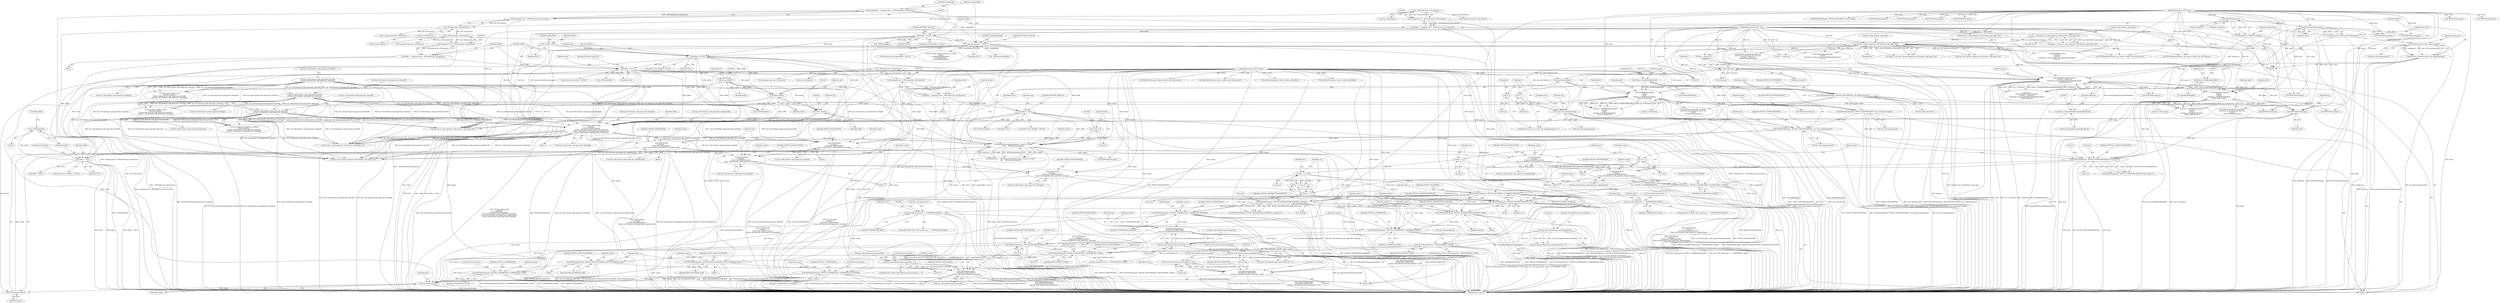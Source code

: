 digraph "0_libtiff_c7153361a4041260719b340f73f2f76@API" {
"1001500" [label="(Call,_TIFFfree(buffer))"];
"1001496" [label="(Call,buffer != NULL)"];
"1001487" [label="(Call,TIFFWriteEncodedStrip(output, (tstrip_t) 0, buffer,\n\t\t\t\t\t     TIFFStripSize(output)))"];
"1001493" [label="(Call,TIFFStripSize(output))"];
"1001478" [label="(Call,t2p_enable(output))"];
"1001392" [label="(Call,TIFFSetField(output, TIFFTAG_JPEGCOLORMODE, JPEGCOLORMODE_RGB))"];
"1001381" [label="(Call,TIFFSetField(output, TIFFTAG_PHOTOMETRIC, PHOTOMETRIC_YCBCR))"];
"1001368" [label="(Call,TIFFSetField(output, TIFFTAG_JPEGTABLESMODE, 0))"];
"1001364" [label="(Call,TIFFSetField(output, TIFFTAG_COMPRESSION, COMPRESSION_JPEG))"];
"1001289" [label="(Call,TIFFSetField(output, TIFFTAG_FILLORDER, FILLORDER_MSB2LSB))"];
"1001285" [label="(Call,TIFFSetField(output, TIFFTAG_PLANARCONFIG, PLANARCONFIG_CONTIG))"];
"1001247" [label="(Call,TIFFSetField(\n\t\t\toutput, \n\t\t\tTIFFTAG_ROWSPERSTRIP, \n\t\t\tt2p->tiff_tiles[t2p->pdf_page].tiles_tilelength))"];
"1001235" [label="(Call,TIFFSetField(\n\t\t\toutput, \n\t\t\tTIFFTAG_IMAGELENGTH, \n\t\t\tt2p->tiff_tiles[t2p->pdf_page].tiles_tilelength))"];
"1001196" [label="(Call,TIFFSetField(\n\t\t\toutput, \n\t\t\tTIFFTAG_IMAGEWIDTH, \n\t\t\tt2p->tiff_tiles[t2p->pdf_page].tiles_tilewidth))"];
"1001177" [label="(Call,TIFFSetField(output, TIFFTAG_SAMPLESPERPIXEL, t2p->tiff_samplesperpixel))"];
"1001171" [label="(Call,TIFFSetField(output, TIFFTAG_BITSPERSAMPLE, t2p->tiff_bitspersample))"];
"1001165" [label="(Call,TIFFSetField(output, TIFFTAG_PHOTOMETRIC, t2p->tiff_photometric))"];
"1001163" [label="(Call,t2p_disable(output))"];
"1000111" [label="(MethodParameterIn,TIFF* output)"];
"1000859" [label="(Call,i<t2p->tiff_samplesperpixel)"];
"1000856" [label="(Call,i=0)"];
"1000864" [label="(Call,i++)"];
"1000873" [label="(Call,i*tilecount)"];
"1000785" [label="(Call,tilecount=septilecount/t2p->tiff_samplesperpixel)"];
"1000787" [label="(Call,septilecount/t2p->tiff_samplesperpixel)"];
"1000781" [label="(Call,septilecount=TIFFNumberOfTiles(input))"];
"1000783" [label="(Call,TIFFNumberOfTiles(input))"];
"1000779" [label="(Call,TIFFTileSize(input))"];
"1000110" [label="(MethodParameterIn,TIFF* input)"];
"1001011" [label="(Call,t2p->tiff_tiles[t2p->pdf_page].tiles_tilewidth\n\t\t\t\t*t2p->tiff_tiles[t2p->pdf_page].tiles_tilelength)"];
"1001132" [label="(Call,t2p_tile_collapse_left(\n\t\t\tbuffer, \n\t\t\tTIFFTileRowSize(input),\n\t\t\tt2p->tiff_tiles[t2p->pdf_page].tiles_tilewidth,\n\t\t\tt2p->tiff_tiles[t2p->pdf_page].tiles_edgetilewidth, \n\t\t\tt2p->tiff_tiles[t2p->pdf_page].tiles_tilelength))"];
"1000940" [label="(Call,buffer==NULL)"];
"1000931" [label="(Call,buffer = (unsigned char*) _TIFFmalloc(t2p->tiff_datasize))"];
"1000933" [label="(Call,(unsigned char*) _TIFFmalloc(t2p->tiff_datasize))"];
"1000935" [label="(Call,_TIFFmalloc(t2p->tiff_datasize))"];
"1000826" [label="(Call,_TIFFmalloc(t2p->tiff_datasize))"];
"1000796" [label="(Call,_TIFFmalloc(t2p->tiff_datasize))"];
"1000927" [label="(Call,buffer==NULL)"];
"1000801" [label="(Call,buffer==NULL)"];
"1000792" [label="(Call,buffer = (unsigned char*) _TIFFmalloc(t2p->tiff_datasize))"];
"1000794" [label="(Call,(unsigned char*) _TIFFmalloc(t2p->tiff_datasize))"];
"1000123" [label="(Call,* buffer=NULL)"];
"1000831" [label="(Call,samplebuffer==NULL)"];
"1000822" [label="(Call,samplebuffer = (unsigned char*) _TIFFmalloc(t2p->tiff_datasize))"];
"1000824" [label="(Call,(unsigned char*) _TIFFmalloc(t2p->tiff_datasize))"];
"1000712" [label="(Call,buffer==NULL)"];
"1000703" [label="(Call,buffer = (unsigned char*) _TIFFmalloc(t2p->tiff_datasize))"];
"1000705" [label="(Call,(unsigned char*) _TIFFmalloc(t2p->tiff_datasize))"];
"1000707" [label="(Call,_TIFFmalloc(t2p->tiff_datasize))"];
"1001097" [label="(Call,(tdata_t)buffer)"];
"1001042" [label="(Call,(tdata_t)buffer)"];
"1001008" [label="(Call,(tdata_t)buffer)"];
"1001134" [label="(Call,TIFFTileRowSize(input))"];
"1000963" [label="(Call,TIFFReadEncodedTile(\n\t\t\t\tinput, \n\t\t\t\ttile, \n\t\t\t\t(tdata_t) &buffer[bufferoffset], \n\t\t\t\tt2p->tiff_datasize))"];
"1000869" [label="(Call,TIFFReadEncodedTile(input, \n\t\t\t\t\t\ttile + i*tilecount, \n\t\t\t\t\t\t(tdata_t) &(samplebuffer[samplebufferoffset]), \n\t\t\t\t\t\tseptilesize))"];
"1000185" [label="(Call,t2p_tile_is_bottom_edge(t2p->tiff_tiles[t2p->pdf_page], tile))"];
"1000174" [label="(Call,t2p_tile_is_right_edge(t2p->tiff_tiles[t2p->pdf_page], tile))"];
"1000112" [label="(MethodParameterIn,ttile_t tile)"];
"1000876" [label="(Call,(tdata_t) &(samplebuffer[samplebufferoffset]))"];
"1000777" [label="(Call,septilesize=TIFFTileSize(input))"];
"1000966" [label="(Call,(tdata_t) &buffer[bufferoffset])"];
"1000735" [label="(Call,TIFFReadEncodedTile(\n\t\t\tinput, \n\t\t\ttile, \n\t\t\t(tdata_t) &buffer[bufferoffset], \n\t\t\tt2p->tiff_datasize))"];
"1000738" [label="(Call,(tdata_t) &buffer[bufferoffset])"];
"1001100" [label="(Call,t2p->tiff_tiles[t2p->pdf_page].tiles_tilewidth\n\t\t\t\t*t2p->tiff_tiles[t2p->pdf_page].tiles_tilelength)"];
"1001045" [label="(Call,t2p->tiff_tiles[t2p->pdf_page].tiles_tilewidth\n\t\t\t\t*t2p->tiff_tiles[t2p->pdf_page].tiles_tilelength)"];
"1001210" [label="(Call,TIFFSetField(\n\t\t\toutput, \n\t\t\tTIFFTAG_IMAGEWIDTH, \n\t\t\tt2p->tiff_tiles[t2p->pdf_page].tiles_edgetilewidth))"];
"1001273" [label="(Call,TIFFSetField(\n\t\t\toutput, \n\t\t\tTIFFTAG_ROWSPERSTRIP, \n\t\t\tt2p->tiff_tiles[t2p->pdf_page].tiles_edgetilelength))"];
"1001261" [label="(Call,TIFFSetField(\n\t\t\toutput, \n\t\t\tTIFFTAG_IMAGELENGTH, \n\t\t\tt2p->tiff_tiles[t2p->pdf_page].tiles_edgetilelength))"];
"1001346" [label="(Call,TIFFSetField(output, TIFFTAG_YCBCRSUBSAMPLING, hor, ver))"];
"1001328" [label="(Call,TIFFGetField(input, TIFFTAG_YCBCRSUBSAMPLING, &hor, &ver))"];
"1001339" [label="(Call,hor != 0)"];
"1001319" [label="(Call,hor = 0)"];
"1001342" [label="(Call,ver != 0)"];
"1001323" [label="(Call,ver = 0)"];
"1001360" [label="(Call,TIFFSetField(output, TIFFTAG_REFERENCEBLACKWHITE, xfloatp))"];
"1001353" [label="(Call,TIFFGetField(input, TIFFTAG_REFERENCEBLACKWHITE, &xfloatp))"];
"1000540" [label="(Call,t2p->tiff_compression == COMPRESSION_JPEG)"];
"1000340" [label="(Call,t2p->tiff_compression == COMPRESSION_OJPEG)"];
"1001312" [label="(Call,t2p->tiff_photometric==PHOTOMETRIC_YCBCR)"];
"1001450" [label="(Call,TIFFSetField(output, \n\t\t\t\tTIFFTAG_PREDICTOR, \n\t\t\t\tt2p->pdf_defaultcompressionquality % 100))"];
"1001437" [label="(Call,TIFFSetField(output, TIFFTAG_COMPRESSION, COMPRESSION_DEFLATE))"];
"1001453" [label="(Call,t2p->pdf_defaultcompressionquality % 100)"];
"1001443" [label="(Call,t2p->pdf_defaultcompressionquality%100)"];
"1001299" [label="(Call,TIFFSetField(output, TIFFTAG_COMPRESSION, COMPRESSION_NONE))"];
"1001398" [label="(Call,TIFFSetField(output, TIFFTAG_JPEGCOLORMODE, JPEGCOLORMODE_RAW))"];
"1001429" [label="(Call,TIFFSetField(output, \n\t\t\t\tTIFFTAG_JPEGQUALITY, \n\t\t\t\tt2p->pdf_defaultcompressionquality))"];
"1001423" [label="(Call,t2p->pdf_defaultcompressionquality != 0)"];
"1001467" [label="(Call,TIFFSetField(output, \n\t\t\t\tTIFFTAG_ZIPQUALITY, \n\t\t\t\t(t2p->pdf_defaultcompressionquality / 100)))"];
"1001470" [label="(Call,t2p->pdf_defaultcompressionquality / 100)"];
"1001460" [label="(Call,t2p->pdf_defaultcompressionquality/100)"];
"1001305" [label="(Call,TIFFSetField(output, TIFFTAG_COMPRESSION, COMPRESSION_CCITTFAX4))"];
"1001489" [label="(Call,(tstrip_t) 0)"];
"1001431" [label="(Identifier,TIFFTAG_JPEGQUALITY)"];
"1000451" [label="(Call,t2p_tile_is_right_edge(t2p->tiff_tiles[t2p->pdf_page], tile))"];
"1001438" [label="(Identifier,output)"];
"1001448" [label="(Literal,0)"];
"1000933" [label="(Call,(unsigned char*) _TIFFmalloc(t2p->tiff_datasize))"];
"1001400" [label="(Identifier,TIFFTAG_JPEGCOLORMODE)"];
"1001316" [label="(Identifier,PHOTOMETRIC_YCBCR)"];
"1001238" [label="(Call,t2p->tiff_tiles[t2p->pdf_page].tiles_tilelength)"];
"1000714" [label="(Identifier,NULL)"];
"1000712" [label="(Call,buffer==NULL)"];
"1001333" [label="(Call,&ver)"];
"1001398" [label="(Call,TIFFSetField(output, TIFFTAG_JPEGCOLORMODE, JPEGCOLORMODE_RAW))"];
"1001329" [label="(Identifier,input)"];
"1000541" [label="(Call,t2p->tiff_compression)"];
"1000936" [label="(Call,t2p->tiff_datasize)"];
"1001439" [label="(Identifier,TIFFTAG_COMPRESSION)"];
"1001320" [label="(Identifier,hor)"];
"1000868" [label="(Identifier,read)"];
"1000945" [label="(Identifier,TIFF2PDF_MODULE)"];
"1000111" [label="(MethodParameterIn,TIFF* output)"];
"1001275" [label="(Identifier,TIFFTAG_ROWSPERSTRIP)"];
"1000824" [label="(Call,(unsigned char*) _TIFFmalloc(t2p->tiff_datasize))"];
"1000939" [label="(ControlStructure,if(buffer==NULL))"];
"1000738" [label="(Call,(tdata_t) &buffer[bufferoffset])"];
"1001384" [label="(Identifier,PHOTOMETRIC_YCBCR)"];
"1001008" [label="(Call,(tdata_t)buffer)"];
"1000339" [label="(ControlStructure,if(t2p->tiff_compression == COMPRESSION_OJPEG))"];
"1001479" [label="(Identifier,output)"];
"1001274" [label="(Identifier,output)"];
"1001210" [label="(Call,TIFFSetField(\n\t\t\toutput, \n\t\t\tTIFFTAG_IMAGEWIDTH, \n\t\t\tt2p->tiff_tiles[t2p->pdf_page].tiles_edgetilewidth))"];
"1001429" [label="(Call,TIFFSetField(output, \n\t\t\t\tTIFFTAG_JPEGQUALITY, \n\t\t\t\tt2p->pdf_defaultcompressionquality))"];
"1000843" [label="(Call,TIFFFileName(input))"];
"1000832" [label="(Identifier,samplebuffer)"];
"1000719" [label="(Call,(unsigned long) t2p->tiff_datasize)"];
"1000830" [label="(ControlStructure,if(samplebuffer==NULL))"];
"1001394" [label="(Identifier,TIFFTAG_JPEGCOLORMODE)"];
"1001362" [label="(Identifier,TIFFTAG_REFERENCEBLACKWHITE)"];
"1000968" [label="(Call,&buffer[bufferoffset])"];
"1000913" [label="(Call,t2p_sample_planar_separate_to_contig(\n\t\t\t\tt2p,\n\t\t\t\t&(buffer[bufferoffset]),\n\t\t\t\tsamplebuffer, \n\t\t\t\tsamplebufferoffset))"];
"1001321" [label="(Literal,0)"];
"1001361" [label="(Identifier,output)"];
"1001227" [label="(Identifier,t2p)"];
"1001469" [label="(Identifier,TIFFTAG_ZIPQUALITY)"];
"1001311" [label="(ControlStructure,if (t2p->tiff_photometric==PHOTOMETRIC_YCBCR))"];
"1001487" [label="(Call,TIFFWriteEncodedStrip(output, (tstrip_t) 0, buffer,\n\t\t\t\t\t     TIFFStripSize(output)))"];
"1000295" [label="(Call,TIFFFileName(input))"];
"1001049" [label="(Identifier,t2p)"];
"1000973" [label="(Identifier,t2p)"];
"1001370" [label="(Identifier,TIFFTAG_JPEGTABLESMODE)"];
"1000801" [label="(Call,buffer==NULL)"];
"1001442" [label="(Call,t2p->pdf_defaultcompressionquality%100 != 0)"];
"1001475" [label="(ControlStructure,break;)"];
"1000926" [label="(ControlStructure,if(buffer==NULL))"];
"1001212" [label="(Identifier,TIFFTAG_IMAGEWIDTH)"];
"1000785" [label="(Call,tilecount=septilecount/t2p->tiff_samplesperpixel)"];
"1000304" [label="(Call,TIFFReadRawTile(input, tile, (tdata_t) buffer, t2p->tiff_datasize))"];
"1001342" [label="(Call,ver != 0)"];
"1001397" [label="(Block,)"];
"1001383" [label="(Identifier,TIFFTAG_PHOTOMETRIC)"];
"1000914" [label="(Identifier,t2p)"];
"1001430" [label="(Identifier,output)"];
"1001100" [label="(Call,t2p->tiff_tiles[t2p->pdf_page].tiles_tilewidth\n\t\t\t\t*t2p->tiff_tiles[t2p->pdf_page].tiles_tilelength)"];
"1000929" [label="(Identifier,NULL)"];
"1000174" [label="(Call,t2p_tile_is_right_edge(t2p->tiff_tiles[t2p->pdf_page], tile))"];
"1001467" [label="(Call,TIFFSetField(output, \n\t\t\t\tTIFFTAG_ZIPQUALITY, \n\t\t\t\t(t2p->pdf_defaultcompressionquality / 100)))"];
"1001104" [label="(Identifier,t2p)"];
"1000860" [label="(Identifier,i)"];
"1000110" [label="(MethodParameterIn,TIFF* input)"];
"1000542" [label="(Identifier,t2p)"];
"1000833" [label="(Identifier,NULL)"];
"1000385" [label="(Call,TIFFFileName(input))"];
"1000124" [label="(Identifier,buffer)"];
"1000232" [label="(Call,TIFFReadRawTile(input, tile, (tdata_t) buffer, t2p->tiff_datasize))"];
"1001097" [label="(Call,(tdata_t)buffer)"];
"1000985" [label="(Call,TIFFFileName(input))"];
"1001301" [label="(Identifier,TIFFTAG_COMPRESSION)"];
"1001197" [label="(Identifier,output)"];
"1001367" [label="(Identifier,COMPRESSION_JPEG)"];
"1001163" [label="(Call,t2p_disable(output))"];
"1000544" [label="(Identifier,COMPRESSION_JPEG)"];
"1001319" [label="(Call,hor = 0)"];
"1000112" [label="(MethodParameterIn,ttile_t tile)"];
"1001453" [label="(Call,t2p->pdf_defaultcompressionquality % 100)"];
"1001386" [label="(Call,t2p->tiff_photometric != PHOTOMETRIC_YCBCR)"];
"1001478" [label="(Call,t2p_enable(output))"];
"1001110" [label="(Call,t2p->tiff_tiles[t2p->pdf_page].tiles_tilelength)"];
"1001133" [label="(Identifier,buffer)"];
"1001297" [label="(Block,)"];
"1000500" [label="(Call,TIFFReadRawTile(input, \n\t\t\t\t\ttile, \n\t\t\t\t\t(tdata_t) &(((unsigned char*)buffer)[bufferoffset]), \n\t\t\t\t\t-1))"];
"1001074" [label="(Call,TIFFFileName(input))"];
"1000704" [label="(Identifier,buffer)"];
"1001134" [label="(Call,TIFFTileRowSize(input))"];
"1001346" [label="(Call,TIFFSetField(output, TIFFTAG_YCBCRSUBSAMPLING, hor, ver))"];
"1000889" [label="(Call,TIFFError(TIFF2PDF_MODULE, \n\t\t\t\t\t\t\"Error on decoding tile %u of %s\", \n\t\t\t\t\t\ttile + i*tilecount, \n\t\t\t\t\t\tTIFFFileName(input)))"];
"1001198" [label="(Identifier,TIFFTAG_IMAGEWIDTH)"];
"1001288" [label="(Identifier,PLANARCONFIG_CONTIG)"];
"1001132" [label="(Call,t2p_tile_collapse_left(\n\t\t\tbuffer, \n\t\t\tTIFFTileRowSize(input),\n\t\t\tt2p->tiff_tiles[t2p->pdf_page].tiles_tilewidth,\n\t\t\tt2p->tiff_tiles[t2p->pdf_page].tiles_edgetilewidth, \n\t\t\tt2p->tiff_tiles[t2p->pdf_page].tiles_tilelength))"];
"1000185" [label="(Call,t2p_tile_is_bottom_edge(t2p->tiff_tiles[t2p->pdf_page], tile))"];
"1001422" [label="(ControlStructure,if(t2p->pdf_defaultcompressionquality != 0))"];
"1001340" [label="(Identifier,hor)"];
"1000172" [label="(Call,edge |= t2p_tile_is_right_edge(t2p->tiff_tiles[t2p->pdf_page], tile))"];
"1001021" [label="(Call,t2p->tiff_tiles[t2p->pdf_page].tiles_tilelength)"];
"1000931" [label="(Call,buffer = (unsigned char*) _TIFFmalloc(t2p->tiff_datasize))"];
"1001041" [label="(Call,t2p_sample_rgbaa_to_rgb(\n\t\t\t\t(tdata_t)buffer, \n\t\t\t\tt2p->tiff_tiles[t2p->pdf_page].tiles_tilewidth\n\t\t\t\t*t2p->tiff_tiles[t2p->pdf_page].tiles_tilelength))"];
"1001042" [label="(Call,(tdata_t)buffer)"];
"1000783" [label="(Call,TIFFNumberOfTiles(input))"];
"1000869" [label="(Call,TIFFReadEncodedTile(input, \n\t\t\t\t\t\ttile + i*tilecount, \n\t\t\t\t\t\t(tdata_t) &(samplebuffer[samplebufferoffset]), \n\t\t\t\t\t\tseptilesize))"];
"1001530" [label="(MethodReturn,tsize_t)"];
"1000782" [label="(Identifier,septilecount)"];
"1000707" [label="(Call,_TIFFmalloc(t2p->tiff_datasize))"];
"1001470" [label="(Call,t2p->pdf_defaultcompressionquality / 100)"];
"1001317" [label="(Block,)"];
"1001452" [label="(Identifier,TIFFTAG_PREDICTOR)"];
"1001401" [label="(Identifier,JPEGCOLORMODE_RAW)"];
"1001464" [label="(Literal,100)"];
"1001497" [label="(Identifier,buffer)"];
"1001450" [label="(Call,TIFFSetField(output, \n\t\t\t\tTIFFTAG_PREDICTOR, \n\t\t\t\tt2p->pdf_defaultcompressionquality % 100))"];
"1001177" [label="(Call,TIFFSetField(output, TIFFTAG_SAMPLESPERPIXEL, t2p->tiff_samplesperpixel))"];
"1001166" [label="(Identifier,output)"];
"1001185" [label="(Call,t2p_tile_is_right_edge(t2p->tiff_tiles[t2p->pdf_page], tile))"];
"1000349" [label="(Identifier,t2p)"];
"1001213" [label="(Call,t2p->tiff_tiles[t2p->pdf_page].tiles_edgetilewidth)"];
"1000947" [label="(Call,(unsigned long) t2p->tiff_datasize)"];
"1000831" [label="(Call,samplebuffer==NULL)"];
"1001461" [label="(Call,t2p->pdf_defaultcompressionquality)"];
"1001331" [label="(Call,&hor)"];
"1000962" [label="(Identifier,read)"];
"1000113" [label="(Block,)"];
"1000964" [label="(Identifier,input)"];
"1001443" [label="(Call,t2p->pdf_defaultcompressionquality%100)"];
"1000826" [label="(Call,_TIFFmalloc(t2p->tiff_datasize))"];
"1001291" [label="(Identifier,TIFFTAG_FILLORDER)"];
"1001180" [label="(Call,t2p->tiff_samplesperpixel)"];
"1001010" [label="(Identifier,buffer)"];
"1001350" [label="(Identifier,ver)"];
"1001381" [label="(Call,TIFFSetField(output, TIFFTAG_PHOTOMETRIC, PHOTOMETRIC_YCBCR))"];
"1001325" [label="(Literal,0)"];
"1001344" [label="(Literal,0)"];
"1000186" [label="(Call,t2p->tiff_tiles[t2p->pdf_page])"];
"1001171" [label="(Call,TIFFSetField(output, TIFFTAG_BITSPERSAMPLE, t2p->tiff_bitspersample))"];
"1000325" [label="(Call,t2pWriteFile(output, (tdata_t) buffer, t2p->tiff_datasize))"];
"1001485" [label="(Call,bufferoffset = TIFFWriteEncodedStrip(output, (tstrip_t) 0, buffer,\n\t\t\t\t\t     TIFFStripSize(output)))"];
"1001349" [label="(Identifier,hor)"];
"1001131" [label="(Block,)"];
"1000737" [label="(Identifier,tile)"];
"1000901" [label="(Call,_TIFFfree(buffer))"];
"1001173" [label="(Identifier,TIFFTAG_BITSPERSAMPLE)"];
"1000987" [label="(Call,_TIFFfree(buffer))"];
"1000797" [label="(Call,t2p->tiff_datasize)"];
"1000999" [label="(Identifier,t2p)"];
"1000736" [label="(Identifier,input)"];
"1001457" [label="(Literal,100)"];
"1001196" [label="(Call,TIFFSetField(\n\t\t\toutput, \n\t\t\tTIFFTAG_IMAGEWIDTH, \n\t\t\tt2p->tiff_tiles[t2p->pdf_page].tiles_tilewidth))"];
"1001388" [label="(Identifier,t2p)"];
"1000871" [label="(Call,tile + i*tilecount)"];
"1001276" [label="(Call,t2p->tiff_tiles[t2p->pdf_page].tiles_edgetilelength)"];
"1000253" [label="(Call,t2pWriteFile(output, (tdata_t) buffer, t2p->tiff_datasize))"];
"1000408" [label="(Call,t2p_tile_is_bottom_edge(t2p->tiff_tiles[t2p->pdf_page], tile))"];
"1001498" [label="(Identifier,NULL)"];
"1001405" [label="(Identifier,t2p)"];
"1001382" [label="(Identifier,output)"];
"1001145" [label="(Call,t2p->tiff_tiles[t2p->pdf_page].tiles_edgetilewidth)"];
"1000856" [label="(Call,i=0)"];
"1001327" [label="(Call,TIFFGetField(input, TIFFTAG_YCBCRSUBSAMPLING, &hor, &ver)!=0)"];
"1000928" [label="(Identifier,buffer)"];
"1000806" [label="(Identifier,TIFF2PDF_MODULE)"];
"1000583" [label="(Call,TIFFGetField(input, TIFFTAG_JPEGTABLES, &count, &jpt))"];
"1001507" [label="(Identifier,bufferoffset)"];
"1001345" [label="(Block,)"];
"1001300" [label="(Identifier,output)"];
"1000858" [label="(Literal,0)"];
"1000780" [label="(Identifier,input)"];
"1001273" [label="(Call,TIFFSetField(\n\t\t\toutput, \n\t\t\tTIFFTAG_ROWSPERSTRIP, \n\t\t\tt2p->tiff_tiles[t2p->pdf_page].tiles_edgetilelength))"];
"1000777" [label="(Call,septilesize=TIFFTileSize(input))"];
"1001324" [label="(Identifier,ver)"];
"1001501" [label="(Identifier,buffer)"];
"1000961" [label="(Call,read = TIFFReadEncodedTile(\n\t\t\t\tinput, \n\t\t\t\ttile, \n\t\t\t\t(tdata_t) &buffer[bufferoffset], \n\t\t\t\tt2p->tiff_datasize))"];
"1001165" [label="(Call,TIFFSetField(output, TIFFTAG_PHOTOMETRIC, t2p->tiff_photometric))"];
"1001352" [label="(Call,TIFFGetField(input, TIFFTAG_REFERENCEBLACKWHITE, &xfloatp)!=0)"];
"1000899" [label="(Call,_TIFFfree(samplebuffer))"];
"1000223" [label="(Call,TIFFFileName(input))"];
"1001499" [label="(Block,)"];
"1000966" [label="(Call,(tdata_t) &buffer[bufferoffset])"];
"1000740" [label="(Call,&buffer[bufferoffset])"];
"1000859" [label="(Call,i<t2p->tiff_samplesperpixel)"];
"1000702" [label="(Block,)"];
"1000745" [label="(Identifier,t2p)"];
"1000874" [label="(Identifier,i)"];
"1001500" [label="(Call,_TIFFfree(buffer))"];
"1001435" [label="(ControlStructure,break;)"];
"1001263" [label="(Identifier,TIFFTAG_IMAGELENGTH)"];
"1001309" [label="(ControlStructure,break;)"];
"1001496" [label="(Call,buffer != NULL)"];
"1000855" [label="(ControlStructure,for(i=0;i<t2p->tiff_samplesperpixel;i++))"];
"1000857" [label="(Identifier,i)"];
"1001493" [label="(Call,TIFFStripSize(output))"];
"1001178" [label="(Identifier,output)"];
"1000793" [label="(Identifier,buffer)"];
"1000875" [label="(Identifier,tilecount)"];
"1001250" [label="(Call,t2p->tiff_tiles[t2p->pdf_page].tiles_tilelength)"];
"1000193" [label="(Identifier,tile)"];
"1001368" [label="(Call,TIFFSetField(output, TIFFTAG_JPEGTABLESMODE, 0))"];
"1000125" [label="(Identifier,NULL)"];
"1001011" [label="(Call,t2p->tiff_tiles[t2p->pdf_page].tiles_tilewidth\n\t\t\t\t*t2p->tiff_tiles[t2p->pdf_page].tiles_tilelength)"];
"1001502" [label="(Call,buffer = NULL)"];
"1000757" [label="(Call,TIFFFileName(input))"];
"1001491" [label="(Literal,0)"];
"1001308" [label="(Identifier,COMPRESSION_CCITTFAX4)"];
"1001366" [label="(Identifier,TIFFTAG_COMPRESSION)"];
"1000705" [label="(Call,(unsigned char*) _TIFFmalloc(t2p->tiff_datasize))"];
"1000927" [label="(Call,buffer==NULL)"];
"1000759" [label="(Call,_TIFFfree(buffer))"];
"1001468" [label="(Identifier,output)"];
"1000897" [label="(Call,TIFFFileName(input))"];
"1001460" [label="(Call,t2p->pdf_defaultcompressionquality/100)"];
"1001354" [label="(Identifier,input)"];
"1001076" [label="(Call,_TIFFfree(buffer))"];
"1000827" [label="(Call,t2p->tiff_datasize)"];
"1001260" [label="(Block,)"];
"1000836" [label="(Identifier,TIFF2PDF_MODULE)"];
"1000784" [label="(Identifier,input)"];
"1001347" [label="(Identifier,output)"];
"1001444" [label="(Call,t2p->pdf_defaultcompressionquality)"];
"1000861" [label="(Call,t2p->tiff_samplesperpixel)"];
"1000867" [label="(Call,read = \n\t\t\t\t\tTIFFReadEncodedTile(input, \n\t\t\t\t\t\ttile + i*tilecount, \n\t\t\t\t\t\t(tdata_t) &(samplebuffer[samplebufferoffset]), \n\t\t\t\t\t\tseptilesize))"];
"1001423" [label="(Call,t2p->pdf_defaultcompressionquality != 0)"];
"1000876" [label="(Call,(tdata_t) &(samplebuffer[samplebufferoffset]))"];
"1001492" [label="(Identifier,buffer)"];
"1000341" [label="(Call,t2p->tiff_compression)"];
"1001432" [label="(Call,t2p->pdf_defaultcompressionquality)"];
"1000803" [label="(Identifier,NULL)"];
"1001234" [label="(Block,)"];
"1001167" [label="(Identifier,TIFFTAG_PHOTOMETRIC)"];
"1000940" [label="(Call,buffer==NULL)"];
"1001262" [label="(Identifier,output)"];
"1001495" [label="(ControlStructure,if (buffer != NULL))"];
"1001303" [label="(ControlStructure,break;)"];
"1000182" [label="(Identifier,tile)"];
"1001299" [label="(Call,TIFFSetField(output, TIFFTAG_COMPRESSION, COMPRESSION_NONE))"];
"1001369" [label="(Identifier,output)"];
"1000779" [label="(Call,TIFFTileSize(input))"];
"1000733" [label="(Call,read = TIFFReadEncodedTile(\n\t\t\tinput, \n\t\t\ttile, \n\t\t\t(tdata_t) &buffer[bufferoffset], \n\t\t\tt2p->tiff_datasize))"];
"1000786" [label="(Identifier,tilecount)"];
"1000930" [label="(Block,)"];
"1000175" [label="(Call,t2p->tiff_tiles[t2p->pdf_page])"];
"1000708" [label="(Call,t2p->tiff_datasize)"];
"1001188" [label="(Identifier,t2p)"];
"1001044" [label="(Identifier,buffer)"];
"1000981" [label="(Call,TIFFError(TIFF2PDF_MODULE, \n\t\t\t\t\t\"Error on decoding tile %u of %s\", \n\t\t\t\t\ttile, \n\t\t\t\t\tTIFFFileName(input)))"];
"1001305" [label="(Call,TIFFSetField(output, TIFFTAG_COMPRESSION, COMPRESSION_CCITTFAX4))"];
"1001046" [label="(Call,t2p->tiff_tiles[t2p->pdf_page].tiles_tilewidth)"];
"1000789" [label="(Call,t2p->tiff_samplesperpixel)"];
"1000781" [label="(Call,septilecount=TIFFNumberOfTiles(input))"];
"1001488" [label="(Identifier,output)"];
"1001290" [label="(Identifier,output)"];
"1001338" [label="(Call,hor != 0 && ver != 0)"];
"1000540" [label="(Call,t2p->tiff_compression == COMPRESSION_JPEG)"];
"1001209" [label="(Block,)"];
"1001341" [label="(Literal,0)"];
"1001380" [label="(Block,)"];
"1001012" [label="(Call,t2p->tiff_tiles[t2p->pdf_page].tiles_tilewidth)"];
"1000892" [label="(Call,tile + i*tilecount)"];
"1001045" [label="(Call,t2p->tiff_tiles[t2p->pdf_page].tiles_tilewidth\n\t\t\t\t*t2p->tiff_tiles[t2p->pdf_page].tiles_tilelength)"];
"1000873" [label="(Call,i*tilecount)"];
"1000932" [label="(Identifier,buffer)"];
"1001355" [label="(Identifier,TIFFTAG_REFERENCEBLACKWHITE)"];
"1001302" [label="(Identifier,COMPRESSION_NONE)"];
"1000941" [label="(Identifier,buffer)"];
"1000128" [label="(Identifier,bufferoffset)"];
"1001360" [label="(Call,TIFFSetField(output, TIFFTAG_REFERENCEBLACKWHITE, xfloatp))"];
"1001199" [label="(Call,t2p->tiff_tiles[t2p->pdf_page].tiles_tilewidth)"];
"1001330" [label="(Identifier,TIFFTAG_YCBCRSUBSAMPLING)"];
"1001306" [label="(Identifier,output)"];
"1000703" [label="(Call,buffer = (unsigned char*) _TIFFmalloc(t2p->tiff_datasize))"];
"1000340" [label="(Call,t2p->tiff_compression == COMPRESSION_OJPEG)"];
"1001168" [label="(Call,t2p->tiff_photometric)"];
"1000972" [label="(Call,t2p->tiff_datasize)"];
"1000894" [label="(Call,i*tilecount)"];
"1001313" [label="(Call,t2p->tiff_photometric)"];
"1001462" [label="(Identifier,t2p)"];
"1001471" [label="(Call,t2p->pdf_defaultcompressionquality)"];
"1001391" [label="(Block,)"];
"1000355" [label="(Call,TIFFFileName(input))"];
"1001154" [label="(Call,t2p->tiff_tiles[t2p->pdf_page].tiles_tilelength)"];
"1000882" [label="(Identifier,septilesize)"];
"1001343" [label="(Identifier,ver)"];
"1000683" [label="(Call,t2pWriteFile(output, (tdata_t) buffer, bufferoffset))"];
"1001292" [label="(Identifier,FILLORDER_MSB2LSB)"];
"1001359" [label="(Block,)"];
"1001363" [label="(Identifier,xfloatp)"];
"1001172" [label="(Identifier,output)"];
"1000635" [label="(Call,TIFFReadRawTile(\n\t\t\t\t\t\tinput, \n\t\t\t\t\t\ttile, \n\t\t\t\t\t\t(tdata_t) &(((unsigned char*)buffer)[bufferoffset]), \n\t\t\t\t\t\t-1))"];
"1000963" [label="(Call,TIFFReadEncodedTile(\n\t\t\t\tinput, \n\t\t\t\ttile, \n\t\t\t\t(tdata_t) &buffer[bufferoffset], \n\t\t\t\tt2p->tiff_datasize))"];
"1000813" [label="(Call,TIFFFileName(input))"];
"1000838" [label="(Call,(unsigned long) t2p->tiff_datasize)"];
"1001489" [label="(Call,(tstrip_t) 0)"];
"1001399" [label="(Identifier,output)"];
"1001428" [label="(Block,)"];
"1001236" [label="(Identifier,output)"];
"1000792" [label="(Call,buffer = (unsigned char*) _TIFFmalloc(t2p->tiff_datasize))"];
"1000870" [label="(Identifier,input)"];
"1001371" [label="(Literal,0)"];
"1000952" [label="(Call,TIFFFileName(input))"];
"1001099" [label="(Identifier,buffer)"];
"1000735" [label="(Call,TIFFReadEncodedTile(\n\t\t\tinput, \n\t\t\ttile, \n\t\t\t(tdata_t) &buffer[bufferoffset], \n\t\t\tt2p->tiff_datasize))"];
"1000711" [label="(ControlStructure,if(buffer==NULL))"];
"1001465" [label="(Literal,0)"];
"1000572" [label="(Call,TIFFFileName(input))"];
"1000123" [label="(Call,* buffer=NULL)"];
"1001289" [label="(Call,TIFFSetField(output, TIFFTAG_FILLORDER, FILLORDER_MSB2LSB))"];
"1001286" [label="(Identifier,output)"];
"1001437" [label="(Call,TIFFSetField(output, TIFFTAG_COMPRESSION, COMPRESSION_DEFLATE))"];
"1000734" [label="(Identifier,read)"];
"1000713" [label="(Identifier,buffer)"];
"1001356" [label="(Call,&xfloatp)"];
"1000776" [label="(Block,)"];
"1000864" [label="(Call,i++)"];
"1001451" [label="(Identifier,output)"];
"1001335" [label="(Literal,0)"];
"1001237" [label="(Identifier,TIFFTAG_IMAGELENGTH)"];
"1001312" [label="(Call,t2p->tiff_photometric==PHOTOMETRIC_YCBCR)"];
"1001440" [label="(Identifier,COMPRESSION_DEFLATE)"];
"1001339" [label="(Call,hor != 0)"];
"1001323" [label="(Call,ver = 0)"];
"1001353" [label="(Call,TIFFGetField(input, TIFFTAG_REFERENCEBLACKWHITE, &xfloatp))"];
"1000753" [label="(Call,TIFFError(TIFF2PDF_MODULE, \n\t\t\t\t\"Error on decoding tile %u of %s\", \n\t\t\t\ttile, \n\t\t\t\tTIFFFileName(input)))"];
"1001055" [label="(Call,t2p->tiff_tiles[t2p->pdf_page].tiles_tilelength)"];
"1001474" [label="(Literal,100)"];
"1000965" [label="(Identifier,tile)"];
"1001365" [label="(Identifier,output)"];
"1001195" [label="(Block,)"];
"1001427" [label="(Literal,0)"];
"1001015" [label="(Identifier,t2p)"];
"1001096" [label="(Call,t2p_sample_lab_signed_to_unsigned(\n\t\t\t\t(tdata_t)buffer, \n\t\t\t\tt2p->tiff_tiles[t2p->pdf_page].tiles_tilewidth\n\t\t\t\t*t2p->tiff_tiles[t2p->pdf_page].tiles_tilelength))"];
"1001466" [label="(Block,)"];
"1000344" [label="(Identifier,COMPRESSION_OJPEG)"];
"1000796" [label="(Call,_TIFFmalloc(t2p->tiff_datasize))"];
"1001454" [label="(Call,t2p->pdf_defaultcompressionquality)"];
"1001121" [label="(Call,t2p_tile_is_right_edge(t2p->tiff_tiles[t2p->pdf_page], tile))"];
"1000529" [label="(Call,t2pWriteFile(output, (tdata_t) buffer, bufferoffset))"];
"1001364" [label="(Call,TIFFSetField(output, TIFFTAG_COMPRESSION, COMPRESSION_JPEG))"];
"1001348" [label="(Identifier,TIFFTAG_YCBCRSUBSAMPLING)"];
"1000808" [label="(Call,(unsigned long) t2p->tiff_datasize)"];
"1001235" [label="(Call,TIFFSetField(\n\t\t\toutput, \n\t\t\tTIFFTAG_IMAGELENGTH, \n\t\t\tt2p->tiff_tiles[t2p->pdf_page].tiles_tilelength))"];
"1001007" [label="(Call,t2p_sample_rgba_to_rgb(\n\t\t\t\t(tdata_t)buffer, \n\t\t\t\tt2p->tiff_tiles[t2p->pdf_page].tiles_tilewidth\n\t\t\t\t*t2p->tiff_tiles[t2p->pdf_page].tiles_tilelength))"];
"1001358" [label="(Literal,0)"];
"1000778" [label="(Identifier,septilesize)"];
"1000942" [label="(Identifier,NULL)"];
"1001224" [label="(Call,t2p_tile_is_bottom_edge(t2p->tiff_tiles[t2p->pdf_page], tile))"];
"1000822" [label="(Call,samplebuffer = (unsigned char*) _TIFFmalloc(t2p->tiff_datasize))"];
"1001503" [label="(Identifier,buffer)"];
"1001179" [label="(Identifier,TIFFTAG_SAMPLESPERPIXEL)"];
"1000788" [label="(Identifier,septilecount)"];
"1001264" [label="(Call,t2p->tiff_tiles[t2p->pdf_page].tiles_edgetilelength)"];
"1000800" [label="(ControlStructure,if(buffer==NULL))"];
"1000823" [label="(Identifier,samplebuffer)"];
"1001482" [label="(Identifier,t2p)"];
"1001261" [label="(Call,TIFFSetField(\n\t\t\toutput, \n\t\t\tTIFFTAG_IMAGELENGTH, \n\t\t\tt2p->tiff_tiles[t2p->pdf_page].tiles_edgetilelength))"];
"1000802" [label="(Identifier,buffer)"];
"1001494" [label="(Identifier,output)"];
"1000878" [label="(Call,&(samplebuffer[samplebufferoffset]))"];
"1001393" [label="(Identifier,output)"];
"1001295" [label="(Identifier,t2p)"];
"1001395" [label="(Identifier,JPEGCOLORMODE_RGB)"];
"1001449" [label="(Block,)"];
"1001139" [label="(Identifier,t2p)"];
"1001445" [label="(Identifier,t2p)"];
"1000744" [label="(Call,t2p->tiff_datasize)"];
"1001164" [label="(Identifier,output)"];
"1001447" [label="(Literal,100)"];
"1001174" [label="(Call,t2p->tiff_bitspersample)"];
"1000539" [label="(ControlStructure,if(t2p->tiff_compression == COMPRESSION_JPEG))"];
"1000853" [label="(Identifier,samplebufferoffset)"];
"1000865" [label="(Identifier,i)"];
"1001392" [label="(Call,TIFFSetField(output, TIFFTAG_JPEGCOLORMODE, JPEGCOLORMODE_RGB))"];
"1001514" [label="(Call,TIFFFileName(output))"];
"1000794" [label="(Call,(unsigned char*) _TIFFmalloc(t2p->tiff_datasize))"];
"1000549" [label="(Identifier,count)"];
"1000787" [label="(Call,septilecount/t2p->tiff_samplesperpixel)"];
"1001247" [label="(Call,TIFFSetField(\n\t\t\toutput, \n\t\t\tTIFFTAG_ROWSPERSTRIP, \n\t\t\tt2p->tiff_tiles[t2p->pdf_page].tiles_tilelength))"];
"1001307" [label="(Identifier,TIFFTAG_COMPRESSION)"];
"1001328" [label="(Call,TIFFGetField(input, TIFFTAG_YCBCRSUBSAMPLING, &hor, &ver))"];
"1000935" [label="(Call,_TIFFmalloc(t2p->tiff_datasize))"];
"1000183" [label="(Call,edge |= t2p_tile_is_bottom_edge(t2p->tiff_tiles[t2p->pdf_page], tile))"];
"1001285" [label="(Call,TIFFSetField(output, TIFFTAG_PLANARCONFIG, PLANARCONFIG_CONTIG))"];
"1001135" [label="(Identifier,input)"];
"1001424" [label="(Call,t2p->pdf_defaultcompressionquality)"];
"1001248" [label="(Identifier,output)"];
"1001211" [label="(Identifier,output)"];
"1001249" [label="(Identifier,TIFFTAG_ROWSPERSTRIP)"];
"1001375" [label="(Identifier,t2p)"];
"1001459" [label="(Call,t2p->pdf_defaultcompressionquality/100 != 0)"];
"1001136" [label="(Call,t2p->tiff_tiles[t2p->pdf_page].tiles_tilewidth)"];
"1001287" [label="(Identifier,TIFFTAG_PLANARCONFIG)"];
"1000724" [label="(Call,TIFFFileName(input))"];
"1001101" [label="(Call,t2p->tiff_tiles[t2p->pdf_page].tiles_tilewidth)"];
"1000717" [label="(Identifier,TIFF2PDF_MODULE)"];
"1001500" -> "1001499"  [label="AST: "];
"1001500" -> "1001501"  [label="CFG: "];
"1001501" -> "1001500"  [label="AST: "];
"1001503" -> "1001500"  [label="CFG: "];
"1001500" -> "1001530"  [label="DDG: _TIFFfree(buffer)"];
"1001496" -> "1001500"  [label="DDG: buffer"];
"1001496" -> "1001495"  [label="AST: "];
"1001496" -> "1001498"  [label="CFG: "];
"1001497" -> "1001496"  [label="AST: "];
"1001498" -> "1001496"  [label="AST: "];
"1001501" -> "1001496"  [label="CFG: "];
"1001507" -> "1001496"  [label="CFG: "];
"1001496" -> "1001530"  [label="DDG: buffer"];
"1001496" -> "1001530"  [label="DDG: buffer != NULL"];
"1001496" -> "1001530"  [label="DDG: NULL"];
"1001487" -> "1001496"  [label="DDG: buffer"];
"1000712" -> "1001496"  [label="DDG: NULL"];
"1000940" -> "1001496"  [label="DDG: NULL"];
"1000927" -> "1001496"  [label="DDG: NULL"];
"1001496" -> "1001502"  [label="DDG: NULL"];
"1001487" -> "1001485"  [label="AST: "];
"1001487" -> "1001493"  [label="CFG: "];
"1001488" -> "1001487"  [label="AST: "];
"1001489" -> "1001487"  [label="AST: "];
"1001492" -> "1001487"  [label="AST: "];
"1001493" -> "1001487"  [label="AST: "];
"1001485" -> "1001487"  [label="CFG: "];
"1001487" -> "1001530"  [label="DDG: output"];
"1001487" -> "1001530"  [label="DDG: TIFFStripSize(output)"];
"1001487" -> "1001530"  [label="DDG: (tstrip_t) 0"];
"1001487" -> "1001485"  [label="DDG: output"];
"1001487" -> "1001485"  [label="DDG: (tstrip_t) 0"];
"1001487" -> "1001485"  [label="DDG: buffer"];
"1001487" -> "1001485"  [label="DDG: TIFFStripSize(output)"];
"1001493" -> "1001487"  [label="DDG: output"];
"1000111" -> "1001487"  [label="DDG: output"];
"1001489" -> "1001487"  [label="DDG: 0"];
"1000940" -> "1001487"  [label="DDG: buffer"];
"1000712" -> "1001487"  [label="DDG: buffer"];
"1001132" -> "1001487"  [label="DDG: buffer"];
"1001097" -> "1001487"  [label="DDG: buffer"];
"1001042" -> "1001487"  [label="DDG: buffer"];
"1001008" -> "1001487"  [label="DDG: buffer"];
"1000927" -> "1001487"  [label="DDG: buffer"];
"1001487" -> "1001514"  [label="DDG: output"];
"1001493" -> "1001494"  [label="CFG: "];
"1001494" -> "1001493"  [label="AST: "];
"1001478" -> "1001493"  [label="DDG: output"];
"1000111" -> "1001493"  [label="DDG: output"];
"1001478" -> "1000113"  [label="AST: "];
"1001478" -> "1001479"  [label="CFG: "];
"1001479" -> "1001478"  [label="AST: "];
"1001482" -> "1001478"  [label="CFG: "];
"1001478" -> "1001530"  [label="DDG: t2p_enable(output)"];
"1001392" -> "1001478"  [label="DDG: output"];
"1001450" -> "1001478"  [label="DDG: output"];
"1001289" -> "1001478"  [label="DDG: output"];
"1001299" -> "1001478"  [label="DDG: output"];
"1001398" -> "1001478"  [label="DDG: output"];
"1001429" -> "1001478"  [label="DDG: output"];
"1001437" -> "1001478"  [label="DDG: output"];
"1001467" -> "1001478"  [label="DDG: output"];
"1001368" -> "1001478"  [label="DDG: output"];
"1001305" -> "1001478"  [label="DDG: output"];
"1000111" -> "1001478"  [label="DDG: output"];
"1001392" -> "1001391"  [label="AST: "];
"1001392" -> "1001395"  [label="CFG: "];
"1001393" -> "1001392"  [label="AST: "];
"1001394" -> "1001392"  [label="AST: "];
"1001395" -> "1001392"  [label="AST: "];
"1001405" -> "1001392"  [label="CFG: "];
"1001392" -> "1001530"  [label="DDG: TIFFSetField(output, TIFFTAG_JPEGCOLORMODE, JPEGCOLORMODE_RGB)"];
"1001392" -> "1001530"  [label="DDG: TIFFTAG_JPEGCOLORMODE"];
"1001392" -> "1001530"  [label="DDG: JPEGCOLORMODE_RGB"];
"1001381" -> "1001392"  [label="DDG: output"];
"1000111" -> "1001392"  [label="DDG: output"];
"1001392" -> "1001429"  [label="DDG: output"];
"1001381" -> "1001380"  [label="AST: "];
"1001381" -> "1001384"  [label="CFG: "];
"1001382" -> "1001381"  [label="AST: "];
"1001383" -> "1001381"  [label="AST: "];
"1001384" -> "1001381"  [label="AST: "];
"1001388" -> "1001381"  [label="CFG: "];
"1001381" -> "1001530"  [label="DDG: TIFFTAG_PHOTOMETRIC"];
"1001381" -> "1001530"  [label="DDG: TIFFSetField(output, TIFFTAG_PHOTOMETRIC, PHOTOMETRIC_YCBCR)"];
"1001368" -> "1001381"  [label="DDG: output"];
"1000111" -> "1001381"  [label="DDG: output"];
"1001165" -> "1001381"  [label="DDG: TIFFTAG_PHOTOMETRIC"];
"1001312" -> "1001381"  [label="DDG: PHOTOMETRIC_YCBCR"];
"1001381" -> "1001386"  [label="DDG: PHOTOMETRIC_YCBCR"];
"1001381" -> "1001398"  [label="DDG: output"];
"1001368" -> "1001297"  [label="AST: "];
"1001368" -> "1001371"  [label="CFG: "];
"1001369" -> "1001368"  [label="AST: "];
"1001370" -> "1001368"  [label="AST: "];
"1001371" -> "1001368"  [label="AST: "];
"1001375" -> "1001368"  [label="CFG: "];
"1001368" -> "1001530"  [label="DDG: TIFFTAG_JPEGTABLESMODE"];
"1001368" -> "1001530"  [label="DDG: TIFFSetField(output, TIFFTAG_JPEGTABLESMODE, 0)"];
"1001364" -> "1001368"  [label="DDG: output"];
"1000111" -> "1001368"  [label="DDG: output"];
"1001368" -> "1001429"  [label="DDG: output"];
"1001364" -> "1001297"  [label="AST: "];
"1001364" -> "1001367"  [label="CFG: "];
"1001365" -> "1001364"  [label="AST: "];
"1001366" -> "1001364"  [label="AST: "];
"1001367" -> "1001364"  [label="AST: "];
"1001369" -> "1001364"  [label="CFG: "];
"1001364" -> "1001530"  [label="DDG: TIFFTAG_COMPRESSION"];
"1001364" -> "1001530"  [label="DDG: TIFFSetField(output, TIFFTAG_COMPRESSION, COMPRESSION_JPEG)"];
"1001364" -> "1001530"  [label="DDG: COMPRESSION_JPEG"];
"1001289" -> "1001364"  [label="DDG: output"];
"1001346" -> "1001364"  [label="DDG: output"];
"1001360" -> "1001364"  [label="DDG: output"];
"1000111" -> "1001364"  [label="DDG: output"];
"1000540" -> "1001364"  [label="DDG: COMPRESSION_JPEG"];
"1001289" -> "1000113"  [label="AST: "];
"1001289" -> "1001292"  [label="CFG: "];
"1001290" -> "1001289"  [label="AST: "];
"1001291" -> "1001289"  [label="AST: "];
"1001292" -> "1001289"  [label="AST: "];
"1001295" -> "1001289"  [label="CFG: "];
"1001289" -> "1001530"  [label="DDG: TIFFSetField(output, TIFFTAG_FILLORDER, FILLORDER_MSB2LSB)"];
"1001289" -> "1001530"  [label="DDG: FILLORDER_MSB2LSB"];
"1001289" -> "1001530"  [label="DDG: TIFFTAG_FILLORDER"];
"1001285" -> "1001289"  [label="DDG: output"];
"1000111" -> "1001289"  [label="DDG: output"];
"1001289" -> "1001299"  [label="DDG: output"];
"1001289" -> "1001305"  [label="DDG: output"];
"1001289" -> "1001346"  [label="DDG: output"];
"1001289" -> "1001360"  [label="DDG: output"];
"1001289" -> "1001437"  [label="DDG: output"];
"1001285" -> "1000113"  [label="AST: "];
"1001285" -> "1001288"  [label="CFG: "];
"1001286" -> "1001285"  [label="AST: "];
"1001287" -> "1001285"  [label="AST: "];
"1001288" -> "1001285"  [label="AST: "];
"1001290" -> "1001285"  [label="CFG: "];
"1001285" -> "1001530"  [label="DDG: PLANARCONFIG_CONTIG"];
"1001285" -> "1001530"  [label="DDG: TIFFSetField(output, TIFFTAG_PLANARCONFIG, PLANARCONFIG_CONTIG)"];
"1001285" -> "1001530"  [label="DDG: TIFFTAG_PLANARCONFIG"];
"1001247" -> "1001285"  [label="DDG: output"];
"1001273" -> "1001285"  [label="DDG: output"];
"1000111" -> "1001285"  [label="DDG: output"];
"1001247" -> "1001234"  [label="AST: "];
"1001247" -> "1001250"  [label="CFG: "];
"1001248" -> "1001247"  [label="AST: "];
"1001249" -> "1001247"  [label="AST: "];
"1001250" -> "1001247"  [label="AST: "];
"1001286" -> "1001247"  [label="CFG: "];
"1001247" -> "1001530"  [label="DDG: TIFFSetField(\n\t\t\toutput, \n\t\t\tTIFFTAG_ROWSPERSTRIP, \n\t\t\tt2p->tiff_tiles[t2p->pdf_page].tiles_tilelength)"];
"1001247" -> "1001530"  [label="DDG: t2p->tiff_tiles[t2p->pdf_page].tiles_tilelength"];
"1001247" -> "1001530"  [label="DDG: TIFFTAG_ROWSPERSTRIP"];
"1001235" -> "1001247"  [label="DDG: output"];
"1001235" -> "1001247"  [label="DDG: t2p->tiff_tiles[t2p->pdf_page].tiles_tilelength"];
"1000111" -> "1001247"  [label="DDG: output"];
"1001235" -> "1001234"  [label="AST: "];
"1001235" -> "1001238"  [label="CFG: "];
"1001236" -> "1001235"  [label="AST: "];
"1001237" -> "1001235"  [label="AST: "];
"1001238" -> "1001235"  [label="AST: "];
"1001248" -> "1001235"  [label="CFG: "];
"1001235" -> "1001530"  [label="DDG: TIFFTAG_IMAGELENGTH"];
"1001235" -> "1001530"  [label="DDG: TIFFSetField(\n\t\t\toutput, \n\t\t\tTIFFTAG_IMAGELENGTH, \n\t\t\tt2p->tiff_tiles[t2p->pdf_page].tiles_tilelength)"];
"1001196" -> "1001235"  [label="DDG: output"];
"1001210" -> "1001235"  [label="DDG: output"];
"1000111" -> "1001235"  [label="DDG: output"];
"1001045" -> "1001235"  [label="DDG: t2p->tiff_tiles[t2p->pdf_page].tiles_tilelength"];
"1001011" -> "1001235"  [label="DDG: t2p->tiff_tiles[t2p->pdf_page].tiles_tilelength"];
"1001132" -> "1001235"  [label="DDG: t2p->tiff_tiles[t2p->pdf_page].tiles_tilelength"];
"1001100" -> "1001235"  [label="DDG: t2p->tiff_tiles[t2p->pdf_page].tiles_tilelength"];
"1001196" -> "1001195"  [label="AST: "];
"1001196" -> "1001199"  [label="CFG: "];
"1001197" -> "1001196"  [label="AST: "];
"1001198" -> "1001196"  [label="AST: "];
"1001199" -> "1001196"  [label="AST: "];
"1001227" -> "1001196"  [label="CFG: "];
"1001196" -> "1001530"  [label="DDG: t2p->tiff_tiles[t2p->pdf_page].tiles_tilewidth"];
"1001196" -> "1001530"  [label="DDG: TIFFTAG_IMAGEWIDTH"];
"1001196" -> "1001530"  [label="DDG: TIFFSetField(\n\t\t\toutput, \n\t\t\tTIFFTAG_IMAGEWIDTH, \n\t\t\tt2p->tiff_tiles[t2p->pdf_page].tiles_tilewidth)"];
"1001177" -> "1001196"  [label="DDG: output"];
"1000111" -> "1001196"  [label="DDG: output"];
"1001011" -> "1001196"  [label="DDG: t2p->tiff_tiles[t2p->pdf_page].tiles_tilewidth"];
"1001132" -> "1001196"  [label="DDG: t2p->tiff_tiles[t2p->pdf_page].tiles_tilewidth"];
"1001100" -> "1001196"  [label="DDG: t2p->tiff_tiles[t2p->pdf_page].tiles_tilewidth"];
"1001045" -> "1001196"  [label="DDG: t2p->tiff_tiles[t2p->pdf_page].tiles_tilewidth"];
"1001196" -> "1001224"  [label="DDG: t2p->tiff_tiles[t2p->pdf_page].tiles_tilewidth"];
"1001196" -> "1001261"  [label="DDG: output"];
"1001177" -> "1000113"  [label="AST: "];
"1001177" -> "1001180"  [label="CFG: "];
"1001178" -> "1001177"  [label="AST: "];
"1001179" -> "1001177"  [label="AST: "];
"1001180" -> "1001177"  [label="AST: "];
"1001188" -> "1001177"  [label="CFG: "];
"1001177" -> "1001530"  [label="DDG: TIFFTAG_SAMPLESPERPIXEL"];
"1001177" -> "1001530"  [label="DDG: TIFFSetField(output, TIFFTAG_SAMPLESPERPIXEL, t2p->tiff_samplesperpixel)"];
"1001177" -> "1001530"  [label="DDG: t2p->tiff_samplesperpixel"];
"1001171" -> "1001177"  [label="DDG: output"];
"1000111" -> "1001177"  [label="DDG: output"];
"1000859" -> "1001177"  [label="DDG: t2p->tiff_samplesperpixel"];
"1001177" -> "1001210"  [label="DDG: output"];
"1001171" -> "1000113"  [label="AST: "];
"1001171" -> "1001174"  [label="CFG: "];
"1001172" -> "1001171"  [label="AST: "];
"1001173" -> "1001171"  [label="AST: "];
"1001174" -> "1001171"  [label="AST: "];
"1001178" -> "1001171"  [label="CFG: "];
"1001171" -> "1001530"  [label="DDG: TIFFTAG_BITSPERSAMPLE"];
"1001171" -> "1001530"  [label="DDG: t2p->tiff_bitspersample"];
"1001171" -> "1001530"  [label="DDG: TIFFSetField(output, TIFFTAG_BITSPERSAMPLE, t2p->tiff_bitspersample)"];
"1001165" -> "1001171"  [label="DDG: output"];
"1000111" -> "1001171"  [label="DDG: output"];
"1001165" -> "1000113"  [label="AST: "];
"1001165" -> "1001168"  [label="CFG: "];
"1001166" -> "1001165"  [label="AST: "];
"1001167" -> "1001165"  [label="AST: "];
"1001168" -> "1001165"  [label="AST: "];
"1001172" -> "1001165"  [label="CFG: "];
"1001165" -> "1001530"  [label="DDG: TIFFSetField(output, TIFFTAG_PHOTOMETRIC, t2p->tiff_photometric)"];
"1001165" -> "1001530"  [label="DDG: TIFFTAG_PHOTOMETRIC"];
"1001165" -> "1001530"  [label="DDG: t2p->tiff_photometric"];
"1001163" -> "1001165"  [label="DDG: output"];
"1000111" -> "1001165"  [label="DDG: output"];
"1001165" -> "1001312"  [label="DDG: t2p->tiff_photometric"];
"1001163" -> "1000113"  [label="AST: "];
"1001163" -> "1001164"  [label="CFG: "];
"1001164" -> "1001163"  [label="AST: "];
"1001166" -> "1001163"  [label="CFG: "];
"1001163" -> "1001530"  [label="DDG: t2p_disable(output)"];
"1000111" -> "1001163"  [label="DDG: output"];
"1000111" -> "1000108"  [label="AST: "];
"1000111" -> "1001530"  [label="DDG: output"];
"1000111" -> "1000253"  [label="DDG: output"];
"1000111" -> "1000325"  [label="DDG: output"];
"1000111" -> "1000529"  [label="DDG: output"];
"1000111" -> "1000683"  [label="DDG: output"];
"1000111" -> "1001210"  [label="DDG: output"];
"1000111" -> "1001261"  [label="DDG: output"];
"1000111" -> "1001273"  [label="DDG: output"];
"1000111" -> "1001299"  [label="DDG: output"];
"1000111" -> "1001305"  [label="DDG: output"];
"1000111" -> "1001346"  [label="DDG: output"];
"1000111" -> "1001360"  [label="DDG: output"];
"1000111" -> "1001398"  [label="DDG: output"];
"1000111" -> "1001429"  [label="DDG: output"];
"1000111" -> "1001437"  [label="DDG: output"];
"1000111" -> "1001450"  [label="DDG: output"];
"1000111" -> "1001467"  [label="DDG: output"];
"1000111" -> "1001514"  [label="DDG: output"];
"1000859" -> "1000855"  [label="AST: "];
"1000859" -> "1000861"  [label="CFG: "];
"1000860" -> "1000859"  [label="AST: "];
"1000861" -> "1000859"  [label="AST: "];
"1000868" -> "1000859"  [label="CFG: "];
"1000914" -> "1000859"  [label="CFG: "];
"1000859" -> "1001530"  [label="DDG: i<t2p->tiff_samplesperpixel"];
"1000859" -> "1001530"  [label="DDG: i"];
"1000859" -> "1001530"  [label="DDG: t2p->tiff_samplesperpixel"];
"1000856" -> "1000859"  [label="DDG: i"];
"1000864" -> "1000859"  [label="DDG: i"];
"1000787" -> "1000859"  [label="DDG: t2p->tiff_samplesperpixel"];
"1000859" -> "1000873"  [label="DDG: i"];
"1000856" -> "1000855"  [label="AST: "];
"1000856" -> "1000858"  [label="CFG: "];
"1000857" -> "1000856"  [label="AST: "];
"1000858" -> "1000856"  [label="AST: "];
"1000860" -> "1000856"  [label="CFG: "];
"1000864" -> "1000855"  [label="AST: "];
"1000864" -> "1000865"  [label="CFG: "];
"1000865" -> "1000864"  [label="AST: "];
"1000860" -> "1000864"  [label="CFG: "];
"1000873" -> "1000864"  [label="DDG: i"];
"1000873" -> "1000871"  [label="AST: "];
"1000873" -> "1000875"  [label="CFG: "];
"1000874" -> "1000873"  [label="AST: "];
"1000875" -> "1000873"  [label="AST: "];
"1000871" -> "1000873"  [label="CFG: "];
"1000873" -> "1001530"  [label="DDG: tilecount"];
"1000873" -> "1000869"  [label="DDG: i"];
"1000873" -> "1000869"  [label="DDG: tilecount"];
"1000873" -> "1000871"  [label="DDG: i"];
"1000873" -> "1000871"  [label="DDG: tilecount"];
"1000785" -> "1000873"  [label="DDG: tilecount"];
"1000873" -> "1000894"  [label="DDG: i"];
"1000873" -> "1000894"  [label="DDG: tilecount"];
"1000785" -> "1000776"  [label="AST: "];
"1000785" -> "1000787"  [label="CFG: "];
"1000786" -> "1000785"  [label="AST: "];
"1000787" -> "1000785"  [label="AST: "];
"1000793" -> "1000785"  [label="CFG: "];
"1000785" -> "1001530"  [label="DDG: tilecount"];
"1000785" -> "1001530"  [label="DDG: septilecount/t2p->tiff_samplesperpixel"];
"1000787" -> "1000785"  [label="DDG: septilecount"];
"1000787" -> "1000785"  [label="DDG: t2p->tiff_samplesperpixel"];
"1000787" -> "1000789"  [label="CFG: "];
"1000788" -> "1000787"  [label="AST: "];
"1000789" -> "1000787"  [label="AST: "];
"1000787" -> "1001530"  [label="DDG: t2p->tiff_samplesperpixel"];
"1000787" -> "1001530"  [label="DDG: septilecount"];
"1000781" -> "1000787"  [label="DDG: septilecount"];
"1000781" -> "1000776"  [label="AST: "];
"1000781" -> "1000783"  [label="CFG: "];
"1000782" -> "1000781"  [label="AST: "];
"1000783" -> "1000781"  [label="AST: "];
"1000786" -> "1000781"  [label="CFG: "];
"1000781" -> "1001530"  [label="DDG: TIFFNumberOfTiles(input)"];
"1000783" -> "1000781"  [label="DDG: input"];
"1000783" -> "1000784"  [label="CFG: "];
"1000784" -> "1000783"  [label="AST: "];
"1000783" -> "1001530"  [label="DDG: input"];
"1000779" -> "1000783"  [label="DDG: input"];
"1000110" -> "1000783"  [label="DDG: input"];
"1000783" -> "1000813"  [label="DDG: input"];
"1000783" -> "1000843"  [label="DDG: input"];
"1000783" -> "1000869"  [label="DDG: input"];
"1000783" -> "1000952"  [label="DDG: input"];
"1000783" -> "1000963"  [label="DDG: input"];
"1000783" -> "1001074"  [label="DDG: input"];
"1000783" -> "1001134"  [label="DDG: input"];
"1000783" -> "1001328"  [label="DDG: input"];
"1000779" -> "1000777"  [label="AST: "];
"1000779" -> "1000780"  [label="CFG: "];
"1000780" -> "1000779"  [label="AST: "];
"1000777" -> "1000779"  [label="CFG: "];
"1000779" -> "1000777"  [label="DDG: input"];
"1000110" -> "1000779"  [label="DDG: input"];
"1000110" -> "1000108"  [label="AST: "];
"1000110" -> "1001530"  [label="DDG: input"];
"1000110" -> "1000223"  [label="DDG: input"];
"1000110" -> "1000232"  [label="DDG: input"];
"1000110" -> "1000295"  [label="DDG: input"];
"1000110" -> "1000304"  [label="DDG: input"];
"1000110" -> "1000355"  [label="DDG: input"];
"1000110" -> "1000385"  [label="DDG: input"];
"1000110" -> "1000500"  [label="DDG: input"];
"1000110" -> "1000572"  [label="DDG: input"];
"1000110" -> "1000583"  [label="DDG: input"];
"1000110" -> "1000635"  [label="DDG: input"];
"1000110" -> "1000724"  [label="DDG: input"];
"1000110" -> "1000735"  [label="DDG: input"];
"1000110" -> "1000757"  [label="DDG: input"];
"1000110" -> "1000813"  [label="DDG: input"];
"1000110" -> "1000843"  [label="DDG: input"];
"1000110" -> "1000869"  [label="DDG: input"];
"1000110" -> "1000897"  [label="DDG: input"];
"1000110" -> "1000952"  [label="DDG: input"];
"1000110" -> "1000963"  [label="DDG: input"];
"1000110" -> "1000985"  [label="DDG: input"];
"1000110" -> "1001074"  [label="DDG: input"];
"1000110" -> "1001134"  [label="DDG: input"];
"1000110" -> "1001328"  [label="DDG: input"];
"1000110" -> "1001353"  [label="DDG: input"];
"1001011" -> "1001007"  [label="AST: "];
"1001011" -> "1001021"  [label="CFG: "];
"1001012" -> "1001011"  [label="AST: "];
"1001021" -> "1001011"  [label="AST: "];
"1001007" -> "1001011"  [label="CFG: "];
"1001011" -> "1001530"  [label="DDG: t2p->tiff_tiles[t2p->pdf_page].tiles_tilewidth"];
"1001011" -> "1001530"  [label="DDG: t2p->tiff_tiles[t2p->pdf_page].tiles_tilelength"];
"1001011" -> "1001007"  [label="DDG: t2p->tiff_tiles[t2p->pdf_page].tiles_tilewidth"];
"1001011" -> "1001007"  [label="DDG: t2p->tiff_tiles[t2p->pdf_page].tiles_tilelength"];
"1001011" -> "1001045"  [label="DDG: t2p->tiff_tiles[t2p->pdf_page].tiles_tilewidth"];
"1001011" -> "1001045"  [label="DDG: t2p->tiff_tiles[t2p->pdf_page].tiles_tilelength"];
"1001011" -> "1001100"  [label="DDG: t2p->tiff_tiles[t2p->pdf_page].tiles_tilewidth"];
"1001011" -> "1001100"  [label="DDG: t2p->tiff_tiles[t2p->pdf_page].tiles_tilelength"];
"1001011" -> "1001121"  [label="DDG: t2p->tiff_tiles[t2p->pdf_page].tiles_tilelength"];
"1001011" -> "1001121"  [label="DDG: t2p->tiff_tiles[t2p->pdf_page].tiles_tilewidth"];
"1001011" -> "1001132"  [label="DDG: t2p->tiff_tiles[t2p->pdf_page].tiles_tilewidth"];
"1001011" -> "1001132"  [label="DDG: t2p->tiff_tiles[t2p->pdf_page].tiles_tilelength"];
"1001011" -> "1001185"  [label="DDG: t2p->tiff_tiles[t2p->pdf_page].tiles_tilewidth"];
"1001011" -> "1001185"  [label="DDG: t2p->tiff_tiles[t2p->pdf_page].tiles_tilelength"];
"1001011" -> "1001224"  [label="DDG: t2p->tiff_tiles[t2p->pdf_page].tiles_tilelength"];
"1001011" -> "1001224"  [label="DDG: t2p->tiff_tiles[t2p->pdf_page].tiles_tilewidth"];
"1001132" -> "1001131"  [label="AST: "];
"1001132" -> "1001154"  [label="CFG: "];
"1001133" -> "1001132"  [label="AST: "];
"1001134" -> "1001132"  [label="AST: "];
"1001136" -> "1001132"  [label="AST: "];
"1001145" -> "1001132"  [label="AST: "];
"1001154" -> "1001132"  [label="AST: "];
"1001164" -> "1001132"  [label="CFG: "];
"1001132" -> "1001530"  [label="DDG: TIFFTileRowSize(input)"];
"1001132" -> "1001530"  [label="DDG: t2p->tiff_tiles[t2p->pdf_page].tiles_tilelength"];
"1001132" -> "1001530"  [label="DDG: t2p->tiff_tiles[t2p->pdf_page].tiles_edgetilewidth"];
"1001132" -> "1001530"  [label="DDG: t2p->tiff_tiles[t2p->pdf_page].tiles_tilewidth"];
"1001132" -> "1001530"  [label="DDG: t2p_tile_collapse_left(\n\t\t\tbuffer, \n\t\t\tTIFFTileRowSize(input),\n\t\t\tt2p->tiff_tiles[t2p->pdf_page].tiles_tilewidth,\n\t\t\tt2p->tiff_tiles[t2p->pdf_page].tiles_edgetilewidth, \n\t\t\tt2p->tiff_tiles[t2p->pdf_page].tiles_tilelength)"];
"1000940" -> "1001132"  [label="DDG: buffer"];
"1000712" -> "1001132"  [label="DDG: buffer"];
"1001097" -> "1001132"  [label="DDG: buffer"];
"1001042" -> "1001132"  [label="DDG: buffer"];
"1001008" -> "1001132"  [label="DDG: buffer"];
"1000927" -> "1001132"  [label="DDG: buffer"];
"1001134" -> "1001132"  [label="DDG: input"];
"1001100" -> "1001132"  [label="DDG: t2p->tiff_tiles[t2p->pdf_page].tiles_tilewidth"];
"1001100" -> "1001132"  [label="DDG: t2p->tiff_tiles[t2p->pdf_page].tiles_tilelength"];
"1001045" -> "1001132"  [label="DDG: t2p->tiff_tiles[t2p->pdf_page].tiles_tilewidth"];
"1001045" -> "1001132"  [label="DDG: t2p->tiff_tiles[t2p->pdf_page].tiles_tilelength"];
"1001132" -> "1001185"  [label="DDG: t2p->tiff_tiles[t2p->pdf_page].tiles_tilelength"];
"1001132" -> "1001185"  [label="DDG: t2p->tiff_tiles[t2p->pdf_page].tiles_edgetilewidth"];
"1001132" -> "1001185"  [label="DDG: t2p->tiff_tiles[t2p->pdf_page].tiles_tilewidth"];
"1001132" -> "1001210"  [label="DDG: t2p->tiff_tiles[t2p->pdf_page].tiles_edgetilewidth"];
"1001132" -> "1001224"  [label="DDG: t2p->tiff_tiles[t2p->pdf_page].tiles_tilelength"];
"1001132" -> "1001224"  [label="DDG: t2p->tiff_tiles[t2p->pdf_page].tiles_edgetilewidth"];
"1001132" -> "1001224"  [label="DDG: t2p->tiff_tiles[t2p->pdf_page].tiles_tilewidth"];
"1000940" -> "1000939"  [label="AST: "];
"1000940" -> "1000942"  [label="CFG: "];
"1000941" -> "1000940"  [label="AST: "];
"1000942" -> "1000940"  [label="AST: "];
"1000945" -> "1000940"  [label="CFG: "];
"1000962" -> "1000940"  [label="CFG: "];
"1000940" -> "1001530"  [label="DDG: NULL"];
"1000940" -> "1001530"  [label="DDG: buffer"];
"1000940" -> "1001530"  [label="DDG: buffer==NULL"];
"1000931" -> "1000940"  [label="DDG: buffer"];
"1000927" -> "1000940"  [label="DDG: NULL"];
"1000940" -> "1000987"  [label="DDG: buffer"];
"1000940" -> "1001008"  [label="DDG: buffer"];
"1000940" -> "1001042"  [label="DDG: buffer"];
"1000940" -> "1001076"  [label="DDG: buffer"];
"1000940" -> "1001097"  [label="DDG: buffer"];
"1000931" -> "1000930"  [label="AST: "];
"1000931" -> "1000933"  [label="CFG: "];
"1000932" -> "1000931"  [label="AST: "];
"1000933" -> "1000931"  [label="AST: "];
"1000941" -> "1000931"  [label="CFG: "];
"1000931" -> "1001530"  [label="DDG: (unsigned char*) _TIFFmalloc(t2p->tiff_datasize)"];
"1000933" -> "1000931"  [label="DDG: _TIFFmalloc(t2p->tiff_datasize)"];
"1000933" -> "1000935"  [label="CFG: "];
"1000934" -> "1000933"  [label="AST: "];
"1000935" -> "1000933"  [label="AST: "];
"1000933" -> "1001530"  [label="DDG: _TIFFmalloc(t2p->tiff_datasize)"];
"1000935" -> "1000933"  [label="DDG: t2p->tiff_datasize"];
"1000935" -> "1000936"  [label="CFG: "];
"1000936" -> "1000935"  [label="AST: "];
"1000826" -> "1000935"  [label="DDG: t2p->tiff_datasize"];
"1000935" -> "1000947"  [label="DDG: t2p->tiff_datasize"];
"1000935" -> "1000963"  [label="DDG: t2p->tiff_datasize"];
"1000826" -> "1000824"  [label="AST: "];
"1000826" -> "1000827"  [label="CFG: "];
"1000827" -> "1000826"  [label="AST: "];
"1000824" -> "1000826"  [label="CFG: "];
"1000826" -> "1001530"  [label="DDG: t2p->tiff_datasize"];
"1000826" -> "1000824"  [label="DDG: t2p->tiff_datasize"];
"1000796" -> "1000826"  [label="DDG: t2p->tiff_datasize"];
"1000826" -> "1000838"  [label="DDG: t2p->tiff_datasize"];
"1000796" -> "1000794"  [label="AST: "];
"1000796" -> "1000797"  [label="CFG: "];
"1000797" -> "1000796"  [label="AST: "];
"1000794" -> "1000796"  [label="CFG: "];
"1000796" -> "1000794"  [label="DDG: t2p->tiff_datasize"];
"1000796" -> "1000808"  [label="DDG: t2p->tiff_datasize"];
"1000927" -> "1000926"  [label="AST: "];
"1000927" -> "1000929"  [label="CFG: "];
"1000928" -> "1000927"  [label="AST: "];
"1000929" -> "1000927"  [label="AST: "];
"1000932" -> "1000927"  [label="CFG: "];
"1000999" -> "1000927"  [label="CFG: "];
"1000927" -> "1001530"  [label="DDG: buffer==NULL"];
"1000927" -> "1001530"  [label="DDG: NULL"];
"1000801" -> "1000927"  [label="DDG: buffer"];
"1000123" -> "1000927"  [label="DDG: buffer"];
"1000831" -> "1000927"  [label="DDG: NULL"];
"1000927" -> "1001008"  [label="DDG: buffer"];
"1000927" -> "1001042"  [label="DDG: buffer"];
"1000927" -> "1001076"  [label="DDG: buffer"];
"1000927" -> "1001097"  [label="DDG: buffer"];
"1000801" -> "1000800"  [label="AST: "];
"1000801" -> "1000803"  [label="CFG: "];
"1000802" -> "1000801"  [label="AST: "];
"1000803" -> "1000801"  [label="AST: "];
"1000806" -> "1000801"  [label="CFG: "];
"1000823" -> "1000801"  [label="CFG: "];
"1000801" -> "1001530"  [label="DDG: NULL"];
"1000801" -> "1001530"  [label="DDG: buffer"];
"1000801" -> "1001530"  [label="DDG: buffer==NULL"];
"1000792" -> "1000801"  [label="DDG: buffer"];
"1000801" -> "1000831"  [label="DDG: NULL"];
"1000801" -> "1000901"  [label="DDG: buffer"];
"1000792" -> "1000776"  [label="AST: "];
"1000792" -> "1000794"  [label="CFG: "];
"1000793" -> "1000792"  [label="AST: "];
"1000794" -> "1000792"  [label="AST: "];
"1000802" -> "1000792"  [label="CFG: "];
"1000792" -> "1001530"  [label="DDG: (unsigned char*) _TIFFmalloc(t2p->tiff_datasize)"];
"1000794" -> "1000792"  [label="DDG: _TIFFmalloc(t2p->tiff_datasize)"];
"1000795" -> "1000794"  [label="AST: "];
"1000794" -> "1001530"  [label="DDG: _TIFFmalloc(t2p->tiff_datasize)"];
"1000123" -> "1000113"  [label="AST: "];
"1000123" -> "1000125"  [label="CFG: "];
"1000124" -> "1000123"  [label="AST: "];
"1000125" -> "1000123"  [label="AST: "];
"1000128" -> "1000123"  [label="CFG: "];
"1000123" -> "1001530"  [label="DDG: buffer"];
"1000831" -> "1000830"  [label="AST: "];
"1000831" -> "1000833"  [label="CFG: "];
"1000832" -> "1000831"  [label="AST: "];
"1000833" -> "1000831"  [label="AST: "];
"1000836" -> "1000831"  [label="CFG: "];
"1000853" -> "1000831"  [label="CFG: "];
"1000831" -> "1001530"  [label="DDG: samplebuffer"];
"1000831" -> "1001530"  [label="DDG: NULL"];
"1000831" -> "1001530"  [label="DDG: samplebuffer==NULL"];
"1000822" -> "1000831"  [label="DDG: samplebuffer"];
"1000831" -> "1000899"  [label="DDG: samplebuffer"];
"1000831" -> "1000913"  [label="DDG: samplebuffer"];
"1000822" -> "1000776"  [label="AST: "];
"1000822" -> "1000824"  [label="CFG: "];
"1000823" -> "1000822"  [label="AST: "];
"1000824" -> "1000822"  [label="AST: "];
"1000832" -> "1000822"  [label="CFG: "];
"1000822" -> "1001530"  [label="DDG: (unsigned char*) _TIFFmalloc(t2p->tiff_datasize)"];
"1000824" -> "1000822"  [label="DDG: _TIFFmalloc(t2p->tiff_datasize)"];
"1000825" -> "1000824"  [label="AST: "];
"1000824" -> "1001530"  [label="DDG: _TIFFmalloc(t2p->tiff_datasize)"];
"1000712" -> "1000711"  [label="AST: "];
"1000712" -> "1000714"  [label="CFG: "];
"1000713" -> "1000712"  [label="AST: "];
"1000714" -> "1000712"  [label="AST: "];
"1000717" -> "1000712"  [label="CFG: "];
"1000734" -> "1000712"  [label="CFG: "];
"1000712" -> "1001530"  [label="DDG: NULL"];
"1000712" -> "1001530"  [label="DDG: buffer==NULL"];
"1000712" -> "1001530"  [label="DDG: buffer"];
"1000703" -> "1000712"  [label="DDG: buffer"];
"1000712" -> "1000759"  [label="DDG: buffer"];
"1000703" -> "1000702"  [label="AST: "];
"1000703" -> "1000705"  [label="CFG: "];
"1000704" -> "1000703"  [label="AST: "];
"1000705" -> "1000703"  [label="AST: "];
"1000713" -> "1000703"  [label="CFG: "];
"1000703" -> "1001530"  [label="DDG: (unsigned char*) _TIFFmalloc(t2p->tiff_datasize)"];
"1000705" -> "1000703"  [label="DDG: _TIFFmalloc(t2p->tiff_datasize)"];
"1000705" -> "1000707"  [label="CFG: "];
"1000706" -> "1000705"  [label="AST: "];
"1000707" -> "1000705"  [label="AST: "];
"1000705" -> "1001530"  [label="DDG: _TIFFmalloc(t2p->tiff_datasize)"];
"1000707" -> "1000705"  [label="DDG: t2p->tiff_datasize"];
"1000707" -> "1000708"  [label="CFG: "];
"1000708" -> "1000707"  [label="AST: "];
"1000707" -> "1000719"  [label="DDG: t2p->tiff_datasize"];
"1000707" -> "1000735"  [label="DDG: t2p->tiff_datasize"];
"1001097" -> "1001096"  [label="AST: "];
"1001097" -> "1001099"  [label="CFG: "];
"1001098" -> "1001097"  [label="AST: "];
"1001099" -> "1001097"  [label="AST: "];
"1001104" -> "1001097"  [label="CFG: "];
"1001097" -> "1001096"  [label="DDG: buffer"];
"1001042" -> "1001097"  [label="DDG: buffer"];
"1001008" -> "1001097"  [label="DDG: buffer"];
"1001042" -> "1001041"  [label="AST: "];
"1001042" -> "1001044"  [label="CFG: "];
"1001043" -> "1001042"  [label="AST: "];
"1001044" -> "1001042"  [label="AST: "];
"1001049" -> "1001042"  [label="CFG: "];
"1001042" -> "1001041"  [label="DDG: buffer"];
"1001008" -> "1001042"  [label="DDG: buffer"];
"1001042" -> "1001076"  [label="DDG: buffer"];
"1001008" -> "1001007"  [label="AST: "];
"1001008" -> "1001010"  [label="CFG: "];
"1001009" -> "1001008"  [label="AST: "];
"1001010" -> "1001008"  [label="AST: "];
"1001015" -> "1001008"  [label="CFG: "];
"1001008" -> "1001007"  [label="DDG: buffer"];
"1001008" -> "1001076"  [label="DDG: buffer"];
"1001134" -> "1001135"  [label="CFG: "];
"1001135" -> "1001134"  [label="AST: "];
"1001139" -> "1001134"  [label="CFG: "];
"1001134" -> "1001530"  [label="DDG: input"];
"1000963" -> "1001134"  [label="DDG: input"];
"1000869" -> "1001134"  [label="DDG: input"];
"1000735" -> "1001134"  [label="DDG: input"];
"1001134" -> "1001328"  [label="DDG: input"];
"1000963" -> "1000961"  [label="AST: "];
"1000963" -> "1000972"  [label="CFG: "];
"1000964" -> "1000963"  [label="AST: "];
"1000965" -> "1000963"  [label="AST: "];
"1000966" -> "1000963"  [label="AST: "];
"1000972" -> "1000963"  [label="AST: "];
"1000961" -> "1000963"  [label="CFG: "];
"1000963" -> "1001530"  [label="DDG: t2p->tiff_datasize"];
"1000963" -> "1001530"  [label="DDG: tile"];
"1000963" -> "1001530"  [label="DDG: input"];
"1000963" -> "1001530"  [label="DDG: (tdata_t) &buffer[bufferoffset]"];
"1000963" -> "1000961"  [label="DDG: input"];
"1000963" -> "1000961"  [label="DDG: tile"];
"1000963" -> "1000961"  [label="DDG: (tdata_t) &buffer[bufferoffset]"];
"1000963" -> "1000961"  [label="DDG: t2p->tiff_datasize"];
"1000869" -> "1000963"  [label="DDG: input"];
"1000185" -> "1000963"  [label="DDG: tile"];
"1000112" -> "1000963"  [label="DDG: tile"];
"1000966" -> "1000963"  [label="DDG: &buffer[bufferoffset]"];
"1000963" -> "1000981"  [label="DDG: tile"];
"1000963" -> "1000985"  [label="DDG: input"];
"1000963" -> "1001074"  [label="DDG: input"];
"1000963" -> "1001121"  [label="DDG: tile"];
"1000963" -> "1001328"  [label="DDG: input"];
"1000869" -> "1000867"  [label="AST: "];
"1000869" -> "1000882"  [label="CFG: "];
"1000870" -> "1000869"  [label="AST: "];
"1000871" -> "1000869"  [label="AST: "];
"1000876" -> "1000869"  [label="AST: "];
"1000882" -> "1000869"  [label="AST: "];
"1000867" -> "1000869"  [label="CFG: "];
"1000869" -> "1001530"  [label="DDG: input"];
"1000869" -> "1001530"  [label="DDG: tile + i*tilecount"];
"1000869" -> "1001530"  [label="DDG: septilesize"];
"1000869" -> "1001530"  [label="DDG: (tdata_t) &(samplebuffer[samplebufferoffset])"];
"1000869" -> "1000867"  [label="DDG: input"];
"1000869" -> "1000867"  [label="DDG: tile + i*tilecount"];
"1000869" -> "1000867"  [label="DDG: (tdata_t) &(samplebuffer[samplebufferoffset])"];
"1000869" -> "1000867"  [label="DDG: septilesize"];
"1000185" -> "1000869"  [label="DDG: tile"];
"1000112" -> "1000869"  [label="DDG: tile"];
"1000876" -> "1000869"  [label="DDG: &(samplebuffer[samplebufferoffset])"];
"1000777" -> "1000869"  [label="DDG: septilesize"];
"1000869" -> "1000897"  [label="DDG: input"];
"1000869" -> "1000952"  [label="DDG: input"];
"1000869" -> "1001074"  [label="DDG: input"];
"1000869" -> "1001328"  [label="DDG: input"];
"1000185" -> "1000183"  [label="AST: "];
"1000185" -> "1000193"  [label="CFG: "];
"1000186" -> "1000185"  [label="AST: "];
"1000193" -> "1000185"  [label="AST: "];
"1000183" -> "1000185"  [label="CFG: "];
"1000185" -> "1001530"  [label="DDG: t2p->tiff_tiles[t2p->pdf_page]"];
"1000185" -> "1001530"  [label="DDG: tile"];
"1000185" -> "1000183"  [label="DDG: t2p->tiff_tiles[t2p->pdf_page]"];
"1000185" -> "1000183"  [label="DDG: tile"];
"1000174" -> "1000185"  [label="DDG: t2p->tiff_tiles[t2p->pdf_page]"];
"1000174" -> "1000185"  [label="DDG: tile"];
"1000112" -> "1000185"  [label="DDG: tile"];
"1000185" -> "1000232"  [label="DDG: tile"];
"1000185" -> "1000304"  [label="DDG: tile"];
"1000185" -> "1000408"  [label="DDG: t2p->tiff_tiles[t2p->pdf_page]"];
"1000185" -> "1000408"  [label="DDG: tile"];
"1000185" -> "1000500"  [label="DDG: tile"];
"1000185" -> "1000635"  [label="DDG: tile"];
"1000185" -> "1000735"  [label="DDG: tile"];
"1000185" -> "1000871"  [label="DDG: tile"];
"1000185" -> "1000889"  [label="DDG: tile"];
"1000185" -> "1000892"  [label="DDG: tile"];
"1000185" -> "1001121"  [label="DDG: t2p->tiff_tiles[t2p->pdf_page]"];
"1000185" -> "1001121"  [label="DDG: tile"];
"1000174" -> "1000172"  [label="AST: "];
"1000174" -> "1000182"  [label="CFG: "];
"1000175" -> "1000174"  [label="AST: "];
"1000182" -> "1000174"  [label="AST: "];
"1000172" -> "1000174"  [label="CFG: "];
"1000174" -> "1000172"  [label="DDG: t2p->tiff_tiles[t2p->pdf_page]"];
"1000174" -> "1000172"  [label="DDG: tile"];
"1000112" -> "1000174"  [label="DDG: tile"];
"1000112" -> "1000108"  [label="AST: "];
"1000112" -> "1001530"  [label="DDG: tile"];
"1000112" -> "1000232"  [label="DDG: tile"];
"1000112" -> "1000304"  [label="DDG: tile"];
"1000112" -> "1000408"  [label="DDG: tile"];
"1000112" -> "1000451"  [label="DDG: tile"];
"1000112" -> "1000500"  [label="DDG: tile"];
"1000112" -> "1000635"  [label="DDG: tile"];
"1000112" -> "1000735"  [label="DDG: tile"];
"1000112" -> "1000753"  [label="DDG: tile"];
"1000112" -> "1000871"  [label="DDG: tile"];
"1000112" -> "1000889"  [label="DDG: tile"];
"1000112" -> "1000892"  [label="DDG: tile"];
"1000112" -> "1000981"  [label="DDG: tile"];
"1000112" -> "1001121"  [label="DDG: tile"];
"1000112" -> "1001185"  [label="DDG: tile"];
"1000112" -> "1001224"  [label="DDG: tile"];
"1000876" -> "1000878"  [label="CFG: "];
"1000877" -> "1000876"  [label="AST: "];
"1000878" -> "1000876"  [label="AST: "];
"1000882" -> "1000876"  [label="CFG: "];
"1000876" -> "1001530"  [label="DDG: &(samplebuffer[samplebufferoffset])"];
"1000777" -> "1000776"  [label="AST: "];
"1000778" -> "1000777"  [label="AST: "];
"1000782" -> "1000777"  [label="CFG: "];
"1000777" -> "1001530"  [label="DDG: septilesize"];
"1000777" -> "1001530"  [label="DDG: TIFFTileSize(input)"];
"1000966" -> "1000968"  [label="CFG: "];
"1000967" -> "1000966"  [label="AST: "];
"1000968" -> "1000966"  [label="AST: "];
"1000973" -> "1000966"  [label="CFG: "];
"1000966" -> "1001530"  [label="DDG: &buffer[bufferoffset]"];
"1000735" -> "1000733"  [label="AST: "];
"1000735" -> "1000744"  [label="CFG: "];
"1000736" -> "1000735"  [label="AST: "];
"1000737" -> "1000735"  [label="AST: "];
"1000738" -> "1000735"  [label="AST: "];
"1000744" -> "1000735"  [label="AST: "];
"1000733" -> "1000735"  [label="CFG: "];
"1000735" -> "1001530"  [label="DDG: t2p->tiff_datasize"];
"1000735" -> "1001530"  [label="DDG: (tdata_t) &buffer[bufferoffset]"];
"1000735" -> "1001530"  [label="DDG: input"];
"1000735" -> "1000733"  [label="DDG: input"];
"1000735" -> "1000733"  [label="DDG: tile"];
"1000735" -> "1000733"  [label="DDG: (tdata_t) &buffer[bufferoffset]"];
"1000735" -> "1000733"  [label="DDG: t2p->tiff_datasize"];
"1000738" -> "1000735"  [label="DDG: &buffer[bufferoffset]"];
"1000735" -> "1000753"  [label="DDG: tile"];
"1000735" -> "1000757"  [label="DDG: input"];
"1000735" -> "1001121"  [label="DDG: tile"];
"1000735" -> "1001328"  [label="DDG: input"];
"1000738" -> "1000740"  [label="CFG: "];
"1000739" -> "1000738"  [label="AST: "];
"1000740" -> "1000738"  [label="AST: "];
"1000745" -> "1000738"  [label="CFG: "];
"1000738" -> "1001530"  [label="DDG: &buffer[bufferoffset]"];
"1001100" -> "1001096"  [label="AST: "];
"1001100" -> "1001110"  [label="CFG: "];
"1001101" -> "1001100"  [label="AST: "];
"1001110" -> "1001100"  [label="AST: "];
"1001096" -> "1001100"  [label="CFG: "];
"1001100" -> "1001530"  [label="DDG: t2p->tiff_tiles[t2p->pdf_page].tiles_tilelength"];
"1001100" -> "1001530"  [label="DDG: t2p->tiff_tiles[t2p->pdf_page].tiles_tilewidth"];
"1001100" -> "1001096"  [label="DDG: t2p->tiff_tiles[t2p->pdf_page].tiles_tilewidth"];
"1001100" -> "1001096"  [label="DDG: t2p->tiff_tiles[t2p->pdf_page].tiles_tilelength"];
"1001045" -> "1001100"  [label="DDG: t2p->tiff_tiles[t2p->pdf_page].tiles_tilewidth"];
"1001045" -> "1001100"  [label="DDG: t2p->tiff_tiles[t2p->pdf_page].tiles_tilelength"];
"1001100" -> "1001121"  [label="DDG: t2p->tiff_tiles[t2p->pdf_page].tiles_tilelength"];
"1001100" -> "1001121"  [label="DDG: t2p->tiff_tiles[t2p->pdf_page].tiles_tilewidth"];
"1001100" -> "1001185"  [label="DDG: t2p->tiff_tiles[t2p->pdf_page].tiles_tilelength"];
"1001100" -> "1001185"  [label="DDG: t2p->tiff_tiles[t2p->pdf_page].tiles_tilewidth"];
"1001100" -> "1001224"  [label="DDG: t2p->tiff_tiles[t2p->pdf_page].tiles_tilelength"];
"1001100" -> "1001224"  [label="DDG: t2p->tiff_tiles[t2p->pdf_page].tiles_tilewidth"];
"1001045" -> "1001041"  [label="AST: "];
"1001045" -> "1001055"  [label="CFG: "];
"1001046" -> "1001045"  [label="AST: "];
"1001055" -> "1001045"  [label="AST: "];
"1001041" -> "1001045"  [label="CFG: "];
"1001045" -> "1001530"  [label="DDG: t2p->tiff_tiles[t2p->pdf_page].tiles_tilelength"];
"1001045" -> "1001530"  [label="DDG: t2p->tiff_tiles[t2p->pdf_page].tiles_tilewidth"];
"1001045" -> "1001041"  [label="DDG: t2p->tiff_tiles[t2p->pdf_page].tiles_tilewidth"];
"1001045" -> "1001041"  [label="DDG: t2p->tiff_tiles[t2p->pdf_page].tiles_tilelength"];
"1001045" -> "1001121"  [label="DDG: t2p->tiff_tiles[t2p->pdf_page].tiles_tilelength"];
"1001045" -> "1001121"  [label="DDG: t2p->tiff_tiles[t2p->pdf_page].tiles_tilewidth"];
"1001045" -> "1001185"  [label="DDG: t2p->tiff_tiles[t2p->pdf_page].tiles_tilelength"];
"1001045" -> "1001185"  [label="DDG: t2p->tiff_tiles[t2p->pdf_page].tiles_tilewidth"];
"1001045" -> "1001224"  [label="DDG: t2p->tiff_tiles[t2p->pdf_page].tiles_tilelength"];
"1001045" -> "1001224"  [label="DDG: t2p->tiff_tiles[t2p->pdf_page].tiles_tilewidth"];
"1001210" -> "1001209"  [label="AST: "];
"1001210" -> "1001213"  [label="CFG: "];
"1001211" -> "1001210"  [label="AST: "];
"1001212" -> "1001210"  [label="AST: "];
"1001213" -> "1001210"  [label="AST: "];
"1001227" -> "1001210"  [label="CFG: "];
"1001210" -> "1001530"  [label="DDG: t2p->tiff_tiles[t2p->pdf_page].tiles_edgetilewidth"];
"1001210" -> "1001530"  [label="DDG: TIFFTAG_IMAGEWIDTH"];
"1001210" -> "1001530"  [label="DDG: TIFFSetField(\n\t\t\toutput, \n\t\t\tTIFFTAG_IMAGEWIDTH, \n\t\t\tt2p->tiff_tiles[t2p->pdf_page].tiles_edgetilewidth)"];
"1001210" -> "1001224"  [label="DDG: t2p->tiff_tiles[t2p->pdf_page].tiles_edgetilewidth"];
"1001210" -> "1001261"  [label="DDG: output"];
"1001273" -> "1001260"  [label="AST: "];
"1001273" -> "1001276"  [label="CFG: "];
"1001274" -> "1001273"  [label="AST: "];
"1001275" -> "1001273"  [label="AST: "];
"1001276" -> "1001273"  [label="AST: "];
"1001286" -> "1001273"  [label="CFG: "];
"1001273" -> "1001530"  [label="DDG: TIFFTAG_ROWSPERSTRIP"];
"1001273" -> "1001530"  [label="DDG: TIFFSetField(\n\t\t\toutput, \n\t\t\tTIFFTAG_ROWSPERSTRIP, \n\t\t\tt2p->tiff_tiles[t2p->pdf_page].tiles_edgetilelength)"];
"1001273" -> "1001530"  [label="DDG: t2p->tiff_tiles[t2p->pdf_page].tiles_edgetilelength"];
"1001261" -> "1001273"  [label="DDG: output"];
"1001261" -> "1001273"  [label="DDG: t2p->tiff_tiles[t2p->pdf_page].tiles_edgetilelength"];
"1001261" -> "1001260"  [label="AST: "];
"1001261" -> "1001264"  [label="CFG: "];
"1001262" -> "1001261"  [label="AST: "];
"1001263" -> "1001261"  [label="AST: "];
"1001264" -> "1001261"  [label="AST: "];
"1001274" -> "1001261"  [label="CFG: "];
"1001261" -> "1001530"  [label="DDG: TIFFTAG_IMAGELENGTH"];
"1001261" -> "1001530"  [label="DDG: TIFFSetField(\n\t\t\toutput, \n\t\t\tTIFFTAG_IMAGELENGTH, \n\t\t\tt2p->tiff_tiles[t2p->pdf_page].tiles_edgetilelength)"];
"1001346" -> "1001345"  [label="AST: "];
"1001346" -> "1001350"  [label="CFG: "];
"1001347" -> "1001346"  [label="AST: "];
"1001348" -> "1001346"  [label="AST: "];
"1001349" -> "1001346"  [label="AST: "];
"1001350" -> "1001346"  [label="AST: "];
"1001354" -> "1001346"  [label="CFG: "];
"1001346" -> "1001530"  [label="DDG: hor"];
"1001346" -> "1001530"  [label="DDG: ver"];
"1001346" -> "1001530"  [label="DDG: TIFFTAG_YCBCRSUBSAMPLING"];
"1001346" -> "1001530"  [label="DDG: TIFFSetField(output, TIFFTAG_YCBCRSUBSAMPLING, hor, ver)"];
"1001328" -> "1001346"  [label="DDG: TIFFTAG_YCBCRSUBSAMPLING"];
"1001339" -> "1001346"  [label="DDG: hor"];
"1001342" -> "1001346"  [label="DDG: ver"];
"1001323" -> "1001346"  [label="DDG: ver"];
"1001346" -> "1001360"  [label="DDG: output"];
"1001328" -> "1001327"  [label="AST: "];
"1001328" -> "1001333"  [label="CFG: "];
"1001329" -> "1001328"  [label="AST: "];
"1001330" -> "1001328"  [label="AST: "];
"1001331" -> "1001328"  [label="AST: "];
"1001333" -> "1001328"  [label="AST: "];
"1001335" -> "1001328"  [label="CFG: "];
"1001328" -> "1001530"  [label="DDG: &ver"];
"1001328" -> "1001530"  [label="DDG: TIFFTAG_YCBCRSUBSAMPLING"];
"1001328" -> "1001530"  [label="DDG: &hor"];
"1001328" -> "1001327"  [label="DDG: input"];
"1001328" -> "1001327"  [label="DDG: TIFFTAG_YCBCRSUBSAMPLING"];
"1001328" -> "1001327"  [label="DDG: &hor"];
"1001328" -> "1001327"  [label="DDG: &ver"];
"1001328" -> "1001353"  [label="DDG: input"];
"1001339" -> "1001338"  [label="AST: "];
"1001339" -> "1001341"  [label="CFG: "];
"1001340" -> "1001339"  [label="AST: "];
"1001341" -> "1001339"  [label="AST: "];
"1001343" -> "1001339"  [label="CFG: "];
"1001338" -> "1001339"  [label="CFG: "];
"1001339" -> "1001530"  [label="DDG: hor"];
"1001339" -> "1001338"  [label="DDG: hor"];
"1001339" -> "1001338"  [label="DDG: 0"];
"1001319" -> "1001339"  [label="DDG: hor"];
"1001319" -> "1001317"  [label="AST: "];
"1001319" -> "1001321"  [label="CFG: "];
"1001320" -> "1001319"  [label="AST: "];
"1001321" -> "1001319"  [label="AST: "];
"1001324" -> "1001319"  [label="CFG: "];
"1001319" -> "1001530"  [label="DDG: hor"];
"1001342" -> "1001338"  [label="AST: "];
"1001342" -> "1001344"  [label="CFG: "];
"1001343" -> "1001342"  [label="AST: "];
"1001344" -> "1001342"  [label="AST: "];
"1001338" -> "1001342"  [label="CFG: "];
"1001342" -> "1001530"  [label="DDG: ver"];
"1001342" -> "1001338"  [label="DDG: ver"];
"1001342" -> "1001338"  [label="DDG: 0"];
"1001323" -> "1001342"  [label="DDG: ver"];
"1001323" -> "1001317"  [label="AST: "];
"1001323" -> "1001325"  [label="CFG: "];
"1001324" -> "1001323"  [label="AST: "];
"1001325" -> "1001323"  [label="AST: "];
"1001329" -> "1001323"  [label="CFG: "];
"1001323" -> "1001530"  [label="DDG: ver"];
"1001360" -> "1001359"  [label="AST: "];
"1001360" -> "1001363"  [label="CFG: "];
"1001361" -> "1001360"  [label="AST: "];
"1001362" -> "1001360"  [label="AST: "];
"1001363" -> "1001360"  [label="AST: "];
"1001365" -> "1001360"  [label="CFG: "];
"1001360" -> "1001530"  [label="DDG: xfloatp"];
"1001360" -> "1001530"  [label="DDG: TIFFSetField(output, TIFFTAG_REFERENCEBLACKWHITE, xfloatp)"];
"1001360" -> "1001530"  [label="DDG: TIFFTAG_REFERENCEBLACKWHITE"];
"1001353" -> "1001360"  [label="DDG: TIFFTAG_REFERENCEBLACKWHITE"];
"1001353" -> "1001352"  [label="AST: "];
"1001353" -> "1001356"  [label="CFG: "];
"1001354" -> "1001353"  [label="AST: "];
"1001355" -> "1001353"  [label="AST: "];
"1001356" -> "1001353"  [label="AST: "];
"1001358" -> "1001353"  [label="CFG: "];
"1001353" -> "1001530"  [label="DDG: TIFFTAG_REFERENCEBLACKWHITE"];
"1001353" -> "1001530"  [label="DDG: input"];
"1001353" -> "1001530"  [label="DDG: &xfloatp"];
"1001353" -> "1001352"  [label="DDG: input"];
"1001353" -> "1001352"  [label="DDG: TIFFTAG_REFERENCEBLACKWHITE"];
"1001353" -> "1001352"  [label="DDG: &xfloatp"];
"1000540" -> "1000539"  [label="AST: "];
"1000540" -> "1000544"  [label="CFG: "];
"1000541" -> "1000540"  [label="AST: "];
"1000544" -> "1000540"  [label="AST: "];
"1000549" -> "1000540"  [label="CFG: "];
"1000694" -> "1000540"  [label="CFG: "];
"1000540" -> "1001530"  [label="DDG: t2p->tiff_compression == COMPRESSION_JPEG"];
"1000540" -> "1001530"  [label="DDG: COMPRESSION_JPEG"];
"1000540" -> "1001530"  [label="DDG: t2p->tiff_compression"];
"1000340" -> "1000540"  [label="DDG: t2p->tiff_compression"];
"1000340" -> "1000339"  [label="AST: "];
"1000340" -> "1000344"  [label="CFG: "];
"1000341" -> "1000340"  [label="AST: "];
"1000344" -> "1000340"  [label="AST: "];
"1000349" -> "1000340"  [label="CFG: "];
"1000542" -> "1000340"  [label="CFG: "];
"1000340" -> "1001530"  [label="DDG: COMPRESSION_OJPEG"];
"1000340" -> "1001530"  [label="DDG: t2p->tiff_compression == COMPRESSION_OJPEG"];
"1000340" -> "1001530"  [label="DDG: t2p->tiff_compression"];
"1001312" -> "1001311"  [label="AST: "];
"1001312" -> "1001316"  [label="CFG: "];
"1001313" -> "1001312"  [label="AST: "];
"1001316" -> "1001312"  [label="AST: "];
"1001320" -> "1001312"  [label="CFG: "];
"1001365" -> "1001312"  [label="CFG: "];
"1001312" -> "1001530"  [label="DDG: t2p->tiff_photometric==PHOTOMETRIC_YCBCR"];
"1001312" -> "1001530"  [label="DDG: t2p->tiff_photometric"];
"1001312" -> "1001530"  [label="DDG: PHOTOMETRIC_YCBCR"];
"1001312" -> "1001386"  [label="DDG: t2p->tiff_photometric"];
"1001450" -> "1001449"  [label="AST: "];
"1001450" -> "1001453"  [label="CFG: "];
"1001451" -> "1001450"  [label="AST: "];
"1001452" -> "1001450"  [label="AST: "];
"1001453" -> "1001450"  [label="AST: "];
"1001462" -> "1001450"  [label="CFG: "];
"1001450" -> "1001530"  [label="DDG: TIFFTAG_PREDICTOR"];
"1001450" -> "1001530"  [label="DDG: t2p->pdf_defaultcompressionquality % 100"];
"1001450" -> "1001530"  [label="DDG: TIFFSetField(output, \n\t\t\t\tTIFFTAG_PREDICTOR, \n\t\t\t\tt2p->pdf_defaultcompressionquality % 100)"];
"1001437" -> "1001450"  [label="DDG: output"];
"1001453" -> "1001450"  [label="DDG: t2p->pdf_defaultcompressionquality"];
"1001453" -> "1001450"  [label="DDG: 100"];
"1001450" -> "1001467"  [label="DDG: output"];
"1001437" -> "1001297"  [label="AST: "];
"1001437" -> "1001440"  [label="CFG: "];
"1001438" -> "1001437"  [label="AST: "];
"1001439" -> "1001437"  [label="AST: "];
"1001440" -> "1001437"  [label="AST: "];
"1001445" -> "1001437"  [label="CFG: "];
"1001437" -> "1001530"  [label="DDG: TIFFTAG_COMPRESSION"];
"1001437" -> "1001530"  [label="DDG: COMPRESSION_DEFLATE"];
"1001437" -> "1001530"  [label="DDG: TIFFSetField(output, TIFFTAG_COMPRESSION, COMPRESSION_DEFLATE)"];
"1001437" -> "1001467"  [label="DDG: output"];
"1001453" -> "1001457"  [label="CFG: "];
"1001454" -> "1001453"  [label="AST: "];
"1001457" -> "1001453"  [label="AST: "];
"1001443" -> "1001453"  [label="DDG: t2p->pdf_defaultcompressionquality"];
"1001453" -> "1001460"  [label="DDG: t2p->pdf_defaultcompressionquality"];
"1001443" -> "1001442"  [label="AST: "];
"1001443" -> "1001447"  [label="CFG: "];
"1001444" -> "1001443"  [label="AST: "];
"1001447" -> "1001443"  [label="AST: "];
"1001448" -> "1001443"  [label="CFG: "];
"1001443" -> "1001442"  [label="DDG: t2p->pdf_defaultcompressionquality"];
"1001443" -> "1001442"  [label="DDG: 100"];
"1001443" -> "1001460"  [label="DDG: t2p->pdf_defaultcompressionquality"];
"1001299" -> "1001297"  [label="AST: "];
"1001299" -> "1001302"  [label="CFG: "];
"1001300" -> "1001299"  [label="AST: "];
"1001301" -> "1001299"  [label="AST: "];
"1001302" -> "1001299"  [label="AST: "];
"1001303" -> "1001299"  [label="CFG: "];
"1001299" -> "1001530"  [label="DDG: TIFFSetField(output, TIFFTAG_COMPRESSION, COMPRESSION_NONE)"];
"1001299" -> "1001530"  [label="DDG: COMPRESSION_NONE"];
"1001299" -> "1001530"  [label="DDG: TIFFTAG_COMPRESSION"];
"1001398" -> "1001397"  [label="AST: "];
"1001398" -> "1001401"  [label="CFG: "];
"1001399" -> "1001398"  [label="AST: "];
"1001400" -> "1001398"  [label="AST: "];
"1001401" -> "1001398"  [label="AST: "];
"1001405" -> "1001398"  [label="CFG: "];
"1001398" -> "1001530"  [label="DDG: TIFFTAG_JPEGCOLORMODE"];
"1001398" -> "1001530"  [label="DDG: TIFFSetField(output, TIFFTAG_JPEGCOLORMODE, JPEGCOLORMODE_RAW)"];
"1001398" -> "1001530"  [label="DDG: JPEGCOLORMODE_RAW"];
"1001398" -> "1001429"  [label="DDG: output"];
"1001429" -> "1001428"  [label="AST: "];
"1001429" -> "1001432"  [label="CFG: "];
"1001430" -> "1001429"  [label="AST: "];
"1001431" -> "1001429"  [label="AST: "];
"1001432" -> "1001429"  [label="AST: "];
"1001435" -> "1001429"  [label="CFG: "];
"1001429" -> "1001530"  [label="DDG: TIFFSetField(output, \n\t\t\t\tTIFFTAG_JPEGQUALITY, \n\t\t\t\tt2p->pdf_defaultcompressionquality)"];
"1001429" -> "1001530"  [label="DDG: t2p->pdf_defaultcompressionquality"];
"1001429" -> "1001530"  [label="DDG: TIFFTAG_JPEGQUALITY"];
"1001423" -> "1001429"  [label="DDG: t2p->pdf_defaultcompressionquality"];
"1001423" -> "1001422"  [label="AST: "];
"1001423" -> "1001427"  [label="CFG: "];
"1001424" -> "1001423"  [label="AST: "];
"1001427" -> "1001423"  [label="AST: "];
"1001430" -> "1001423"  [label="CFG: "];
"1001435" -> "1001423"  [label="CFG: "];
"1001423" -> "1001530"  [label="DDG: t2p->pdf_defaultcompressionquality != 0"];
"1001423" -> "1001530"  [label="DDG: t2p->pdf_defaultcompressionquality"];
"1001467" -> "1001466"  [label="AST: "];
"1001467" -> "1001470"  [label="CFG: "];
"1001468" -> "1001467"  [label="AST: "];
"1001469" -> "1001467"  [label="AST: "];
"1001470" -> "1001467"  [label="AST: "];
"1001475" -> "1001467"  [label="CFG: "];
"1001467" -> "1001530"  [label="DDG: TIFFSetField(output, \n\t\t\t\tTIFFTAG_ZIPQUALITY, \n\t\t\t\t(t2p->pdf_defaultcompressionquality / 100))"];
"1001467" -> "1001530"  [label="DDG: TIFFTAG_ZIPQUALITY"];
"1001467" -> "1001530"  [label="DDG: t2p->pdf_defaultcompressionquality / 100"];
"1001470" -> "1001467"  [label="DDG: t2p->pdf_defaultcompressionquality"];
"1001470" -> "1001467"  [label="DDG: 100"];
"1001470" -> "1001474"  [label="CFG: "];
"1001471" -> "1001470"  [label="AST: "];
"1001474" -> "1001470"  [label="AST: "];
"1001470" -> "1001530"  [label="DDG: t2p->pdf_defaultcompressionquality"];
"1001460" -> "1001470"  [label="DDG: t2p->pdf_defaultcompressionquality"];
"1001460" -> "1001459"  [label="AST: "];
"1001460" -> "1001464"  [label="CFG: "];
"1001461" -> "1001460"  [label="AST: "];
"1001464" -> "1001460"  [label="AST: "];
"1001465" -> "1001460"  [label="CFG: "];
"1001460" -> "1001530"  [label="DDG: t2p->pdf_defaultcompressionquality"];
"1001460" -> "1001459"  [label="DDG: t2p->pdf_defaultcompressionquality"];
"1001460" -> "1001459"  [label="DDG: 100"];
"1001305" -> "1001297"  [label="AST: "];
"1001305" -> "1001308"  [label="CFG: "];
"1001306" -> "1001305"  [label="AST: "];
"1001307" -> "1001305"  [label="AST: "];
"1001308" -> "1001305"  [label="AST: "];
"1001309" -> "1001305"  [label="CFG: "];
"1001305" -> "1001530"  [label="DDG: COMPRESSION_CCITTFAX4"];
"1001305" -> "1001530"  [label="DDG: TIFFTAG_COMPRESSION"];
"1001305" -> "1001530"  [label="DDG: TIFFSetField(output, TIFFTAG_COMPRESSION, COMPRESSION_CCITTFAX4)"];
"1001489" -> "1001491"  [label="CFG: "];
"1001490" -> "1001489"  [label="AST: "];
"1001491" -> "1001489"  [label="AST: "];
"1001492" -> "1001489"  [label="CFG: "];
}

